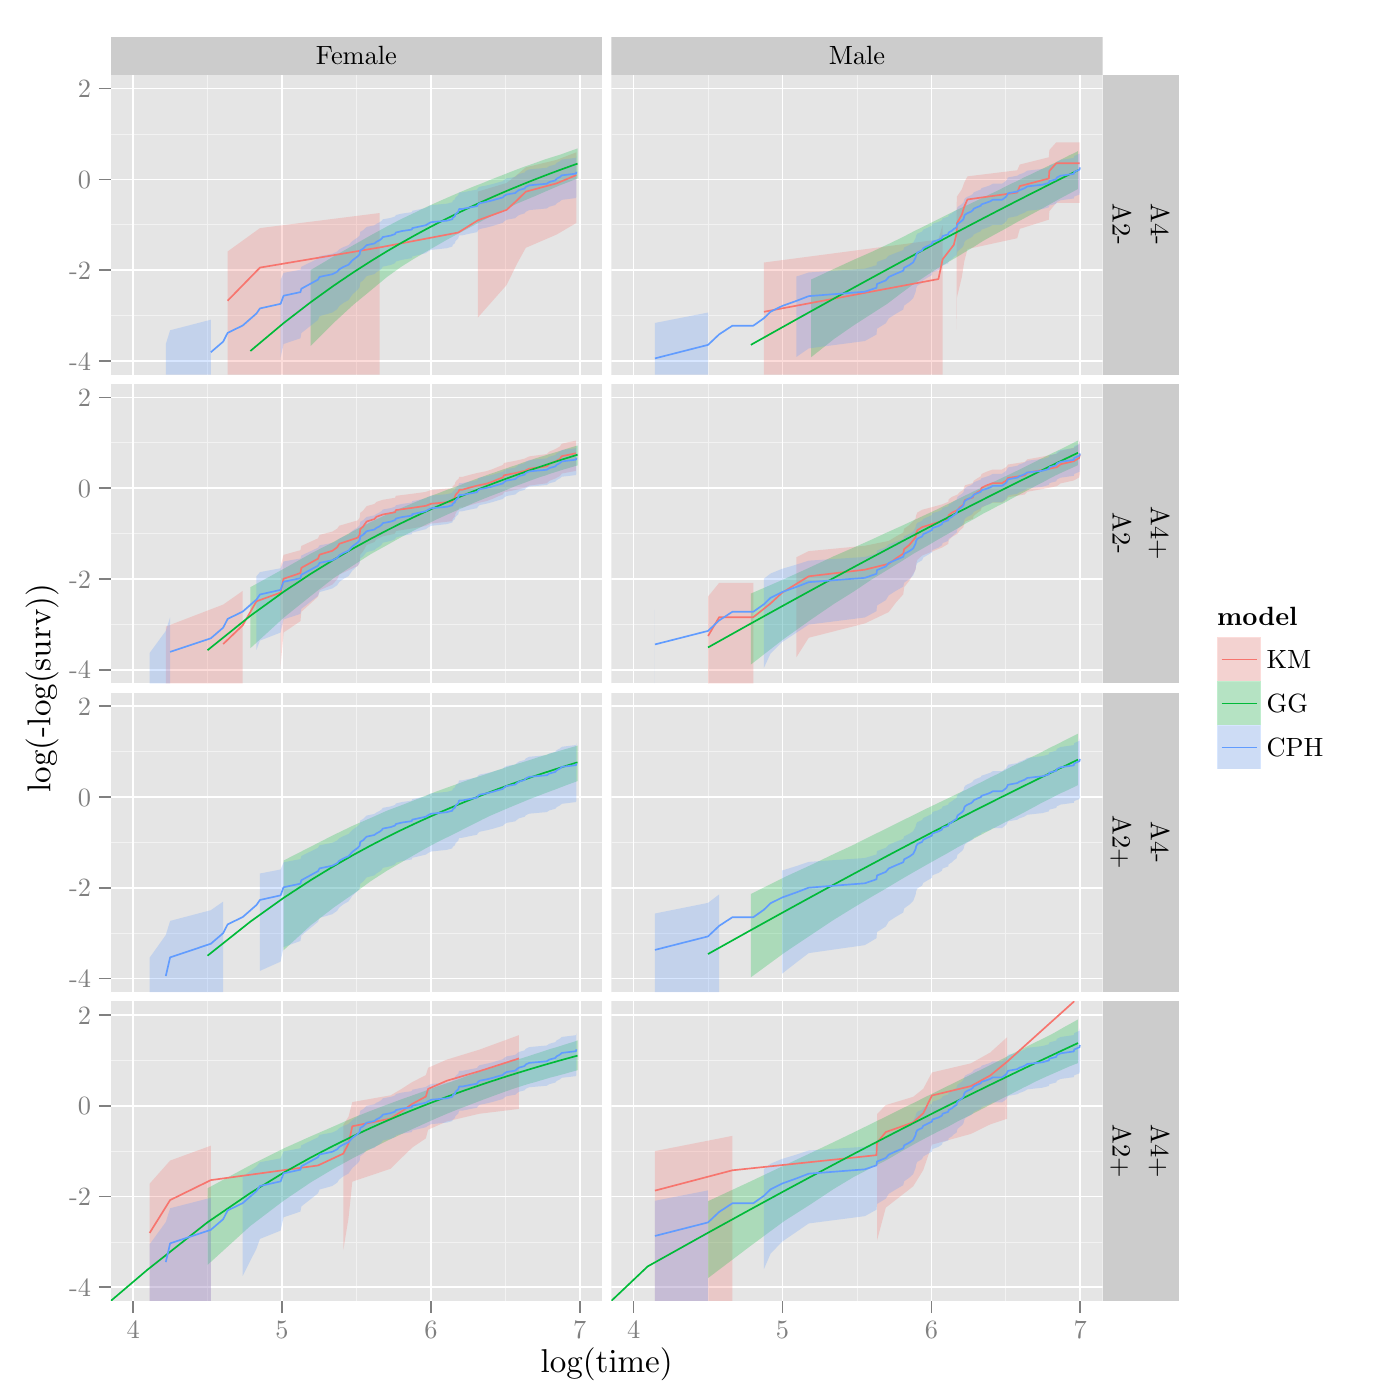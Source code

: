 % Created by tikzDevice version 0.7.0 on 2015-01-19 17:40:05
% !TEX encoding = UTF-8 Unicode
\documentclass[11pt]{memoir}
\nonstopmode

\usepackage{tikz}

\usepackage[active,tightpage,psfixbb]{preview}

\PreviewEnvironment{pgfpicture}

\setlength\PreviewBorder{0pt}

\usepackage{amsmath}
\newcommand{\SweaveOpts}[1]{}  % do not interfere with LaTeX
\newcommand{\SweaveInput}[1]{} % because they are not real TeX commands
\newcommand{\Sexpr}[1]{}       % will only be parsed by R


\usepackage{geometry}
\usepackage{amsmath}
\usepackage{lscape}
\geometry{verbose,tmargin=2.5cm,bmargin=2.5cm,lmargin=2.5cm,rmargin=2.5cm}


\begin{document}

\begin{tikzpicture}[x=1pt,y=1pt]
\definecolor[named]{fillColor}{rgb}{1.00,1.00,1.00}
\path[use as bounding box,fill=fillColor,fill opacity=0.00] (0,0) rectangle (505.89,505.89);
\begin{scope}
\path[clip] (  0.00,  0.00) rectangle (505.89,505.89);
\definecolor[named]{drawColor}{rgb}{1.00,1.00,1.00}
\definecolor[named]{fillColor}{rgb}{1.00,1.00,1.00}

\path[draw=drawColor,line width= 0.6pt,line join=round,line cap=round,fill=fillColor] (  0.00,  0.00) rectangle (505.89,505.89);
\end{scope}
\begin{scope}
\path[clip] ( 40.03,478.81) rectangle (217.57,492.64);
\definecolor[named]{fillColor}{rgb}{0.80,0.80,0.80}

\path[fill=fillColor] ( 40.03,478.81) rectangle (217.57,492.64);
\definecolor[named]{drawColor}{rgb}{0.00,0.00,0.00}

\node[text=drawColor,anchor=base,inner sep=0pt, outer sep=0pt, scale=  0.87] at (128.80,482.43) {Female};
\end{scope}
\begin{scope}
\path[clip] (220.89,478.81) rectangle (398.43,492.64);
\definecolor[named]{fillColor}{rgb}{0.80,0.80,0.80}

\path[fill=fillColor] (220.89,478.81) rectangle (398.43,492.64);
\definecolor[named]{drawColor}{rgb}{0.00,0.00,0.00}

\node[text=drawColor,anchor=base,inner sep=0pt, outer sep=0pt, scale=  0.87] at (309.66,482.43) {Male};
\end{scope}
\begin{scope}
\path[clip] ( 40.03,370.54) rectangle (217.57,478.81);
\definecolor[named]{fillColor}{rgb}{0.90,0.90,0.90}

\path[fill=fillColor] ( 40.03,370.54) rectangle (217.57,478.81);
\definecolor[named]{drawColor}{rgb}{0.95,0.95,0.95}

\path[draw=drawColor,line width= 0.3pt,line join=round] ( 40.03,391.87) --
	(217.57,391.87);

\path[draw=drawColor,line width= 0.3pt,line join=round] ( 40.03,424.67) --
	(217.57,424.67);

\path[draw=drawColor,line width= 0.3pt,line join=round] ( 40.03,457.48) --
	(217.57,457.48);

\path[draw=drawColor,line width= 0.3pt,line join=round] ( 75.00,370.54) --
	( 75.00,478.81);

\path[draw=drawColor,line width= 0.3pt,line join=round] (128.80,370.54) --
	(128.80,478.81);

\path[draw=drawColor,line width= 0.3pt,line join=round] (182.60,370.54) --
	(182.60,478.81);
\definecolor[named]{drawColor}{rgb}{1.00,1.00,1.00}

\path[draw=drawColor,line width= 0.6pt,line join=round] ( 40.03,375.46) --
	(217.57,375.46);

\path[draw=drawColor,line width= 0.6pt,line join=round] ( 40.03,408.27) --
	(217.57,408.27);

\path[draw=drawColor,line width= 0.6pt,line join=round] ( 40.03,441.08) --
	(217.57,441.08);

\path[draw=drawColor,line width= 0.6pt,line join=round] ( 40.03,473.89) --
	(217.57,473.89);

\path[draw=drawColor,line width= 0.6pt,line join=round] ( 48.10,370.54) --
	( 48.10,478.81);

\path[draw=drawColor,line width= 0.6pt,line join=round] (101.90,370.54) --
	(101.90,478.81);

\path[draw=drawColor,line width= 0.6pt,line join=round] (155.70,370.54) --
	(155.70,478.81);

\path[draw=drawColor,line width= 0.6pt,line join=round] (209.50,370.54) --
	(209.50,478.81);
\definecolor[named]{fillColor}{rgb}{0.97,0.46,0.43}

\path[fill=fillColor,fill opacity=0.25] ( 82.25,415.02) --
	( 93.94,423.46) --
	(137.19,428.91) --
	(137.19,370.54) --
	( 93.94,370.54) --
	( 82.25,370.54) --
	cycle;

\path[fill=fillColor,fill opacity=0.25] (172.67,436.65) --
	(183.07,439.78) --
	(186.79,442.67) --
	(189.99,445.42) --
	(201.15,448.12) --
	(208.28,450.85) --
	(208.28,425.33) --
	(201.15,421.14) --
	(189.99,416.33) --
	(186.79,410.52) --
	(183.07,402.91) --
	(172.67,391.14) --
	cycle;
\definecolor[named]{fillColor}{rgb}{0.00,0.73,0.22}

\path[fill=fillColor,fill opacity=0.25] ( 40.03,370.54) --
	( 40.03,370.54) --
	cycle;

\path[fill=fillColor,fill opacity=0.25] (112.28,380.93) --
	(120.58,389.22) --
	(127.76,395.83) --
	(134.10,401.03) --
	(139.77,405.74) --
	(144.89,409.43) --
	(149.58,412.37) --
	(153.88,414.88) --
	(157.87,417.17) --
	(161.58,419.30) --
	(165.05,421.18) --
	(168.31,422.90) --
	(171.39,424.55) --
	(174.30,426.14) --
	(177.06,427.54) --
	(179.68,428.85) --
	(182.19,430.08) --
	(184.58,431.24) --
	(186.87,432.34) --
	(189.06,433.25) --
	(191.17,434.14) --
	(193.20,434.97) --
	(195.16,435.84) --
	(197.05,436.66) --
	(198.87,437.43) --
	(200.64,438.20) --
	(202.34,438.92) --
	(204.00,439.55) --
	(205.61,440.16) --
	(207.16,440.79) --
	(208.68,441.40) --
	(208.68,452.23) --
	(207.16,451.70) --
	(205.61,451.15) --
	(204.00,450.57) --
	(202.34,449.97) --
	(200.64,449.45) --
	(198.87,448.90) --
	(197.05,448.33) --
	(195.16,447.66) --
	(193.20,446.95) --
	(191.17,446.23) --
	(189.06,445.50) --
	(186.87,444.69) --
	(184.58,443.80) --
	(182.19,442.84) --
	(179.68,441.88) --
	(177.06,440.85) --
	(174.30,439.70) --
	(171.39,438.59) --
	(168.31,437.32) --
	(165.05,435.94) --
	(161.58,434.43) --
	(157.87,432.80) --
	(153.88,430.99) --
	(149.58,428.91) --
	(144.89,426.69) --
	(139.77,424.01) --
	(134.10,420.93) --
	(127.76,417.33) --
	(120.58,413.23) --
	(112.28,408.32) --
	cycle;
\definecolor[named]{fillColor}{rgb}{0.38,0.61,1.00}

\path[fill=fillColor,fill opacity=0.25] ( 59.91,370.54) --
	( 61.47,370.54) --
	( 76.17,370.54) --
	( 76.17,390.35) --
	( 61.47,386.54) --
	( 59.91,381.53) --
	cycle;

\path[fill=fillColor,fill opacity=0.25] (101.39,376.65) --
	(102.47,381.58) --
	(108.57,383.65) --
	(108.89,385.52) --
	(114.91,390.28) --
	(115.47,391.65) --
	(120.06,392.94) --
	(121.84,394.15) --
	(122.59,395.30) --
	(124.05,396.40) --
	(125.94,397.45) --
	(127.31,399.44) --
	(129.31,401.29) --
	(129.96,402.16) --
	(130.17,403.82) --
	(131.23,404.61) --
	(131.86,405.38) --
	(132.48,406.12) --
	(135.28,406.84) --
	(136.05,407.54) --
	(137.19,408.22) --
	(137.94,408.89) --
	(138.31,409.53) --
	(141.18,410.15) --
	(142.73,410.78) --
	(143.07,411.40) --
	(145.22,412.00) --
	(148.82,412.61) --
	(148.97,413.20) --
	(153.88,414.39) --
	(154.70,414.99) --
	(155.78,415.59) --
	(161.46,416.19) --
	(163.46,416.80) --
	(163.58,417.39) --
	(164.38,417.99) --
	(164.49,418.57) --
	(164.94,419.15) --
	(165.61,419.73) --
	(165.72,420.29) --
	(165.94,420.85) --
	(167.03,420.85) --
	(169.57,421.42) --
	(172.38,421.99) --
	(172.67,422.55) --
	(173.25,423.10) --
	(175.88,423.67) --
	(178.03,424.23) --
	(179.77,424.79) --
	(181.69,425.36) --
	(182.19,425.92) --
	(183.07,426.49) --
	(186.19,427.05) --
	(186.79,427.62) --
	(187.53,428.18) --
	(189.56,428.77) --
	(189.99,429.37) --
	(191.24,429.97) --
	(197.60,430.56) --
	(198.45,431.18) --
	(200.64,431.79) --
	(201.15,432.42) --
	(202.29,433.04) --
	(203.01,433.67) --
	(208.13,434.32) --
	(208.28,434.99) --
	(208.28,449.52) --
	(208.13,448.86) --
	(203.01,448.23) --
	(202.29,447.62) --
	(201.15,447.02) --
	(200.64,446.43) --
	(198.45,445.84) --
	(197.60,445.25) --
	(191.24,444.68) --
	(189.99,444.12) --
	(189.56,443.55) --
	(187.53,443.00) --
	(186.79,442.48) --
	(186.19,441.95) --
	(183.07,441.44) --
	(182.19,440.92) --
	(181.69,440.41) --
	(179.77,439.90) --
	(178.03,439.39) --
	(175.88,438.88) --
	(173.25,438.37) --
	(172.67,437.87) --
	(172.38,437.36) --
	(169.57,436.86) --
	(167.03,436.35) --
	(165.94,436.35) --
	(165.72,435.86) --
	(165.61,435.36) --
	(164.94,434.86) --
	(164.49,434.35) --
	(164.38,433.84) --
	(163.58,433.32) --
	(163.46,432.80) --
	(161.46,432.28) --
	(155.78,431.76) --
	(154.70,431.24) --
	(153.88,430.73) --
	(148.97,429.71) --
	(148.82,429.21) --
	(145.22,428.70) --
	(143.07,428.19) --
	(142.73,427.68) --
	(141.18,427.15) --
	(138.31,426.63) --
	(137.94,426.10) --
	(137.19,425.57) --
	(136.05,425.02) --
	(135.28,424.46) --
	(132.48,423.89) --
	(131.86,423.30) --
	(131.23,422.70) --
	(130.17,422.09) --
	(129.96,420.81) --
	(129.31,420.15) --
	(127.31,418.77) --
	(125.94,417.33) --
	(124.05,416.58) --
	(122.59,415.81) --
	(121.84,415.01) --
	(120.06,414.19) --
	(115.47,413.33) --
	(114.91,412.44) --
	(108.89,409.51) --
	(108.57,408.42) --
	(102.47,407.28) --
	(101.39,404.74) --
	cycle;
\definecolor[named]{drawColor}{rgb}{0.97,0.46,0.43}

\path[draw=drawColor,line width= 0.6pt,line join=round] ( 82.25,397.22) --
	( 93.94,409.19) --
	(137.19,416.47) --
	(165.61,421.87) --
	(172.67,426.27) --
	(183.07,430.06) --
	(186.79,433.46) --
	(189.99,436.62) --
	(201.15,439.64) --
	(208.28,442.62);
\definecolor[named]{drawColor}{rgb}{0.00,0.73,0.22}

\path[draw=drawColor,line width= 0.6pt,line join=round] ( 90.47,379.05) --
	(102.47,389.12) --
	(112.28,396.69) --
	(120.58,402.66) --
	(127.76,407.52) --
	(134.10,411.58) --
	(139.77,415.05) --
	(144.89,418.04) --
	(149.58,420.67) --
	(153.88,423.01) --
	(157.87,425.10) --
	(161.58,426.98) --
	(165.05,428.70) --
	(168.31,430.27) --
	(171.39,431.71) --
	(174.30,433.04) --
	(177.06,434.28) --
	(179.68,435.43) --
	(182.19,436.51) --
	(184.58,437.52) --
	(186.87,438.46) --
	(189.06,439.36) --
	(191.17,440.21) --
	(193.20,441.01) --
	(195.16,441.77) --
	(197.05,442.50) --
	(198.87,443.19) --
	(200.64,443.85) --
	(202.34,444.48) --
	(204.00,445.08) --
	(205.61,445.66) --
	(207.16,446.22) --
	(208.68,446.75);
\definecolor[named]{drawColor}{rgb}{0.38,0.61,1.00}

\path[draw=drawColor,line width= 0.6pt,line join=round] ( 76.17,378.60) --
	( 80.66,382.45) --
	( 82.25,385.60) --
	( 87.71,388.26) --
	( 92.67,392.60) --
	( 93.94,394.44) --
	(101.39,396.09) --
	(102.47,399.02) --
	(108.57,400.33) --
	(108.89,401.55) --
	(114.91,404.84) --
	(115.47,405.84) --
	(120.06,406.79) --
	(121.84,407.70) --
	(122.59,408.57) --
	(124.05,409.41) --
	(125.94,410.23) --
	(127.31,411.80) --
	(129.31,413.29) --
	(129.96,414.01) --
	(130.17,415.38) --
	(131.23,416.03) --
	(131.86,416.67) --
	(132.48,417.30) --
	(135.28,417.91) --
	(136.05,418.51) --
	(137.19,419.09) --
	(137.94,419.66) --
	(138.31,420.22) --
	(141.18,420.76) --
	(142.73,421.31) --
	(143.07,421.86) --
	(145.22,422.39) --
	(148.82,422.93) --
	(148.97,423.45) --
	(153.88,424.51) --
	(154.70,425.05) --
	(155.78,425.60) --
	(161.46,426.14) --
	(163.46,426.68) --
	(163.58,427.22) --
	(164.38,427.76) --
	(164.49,428.29) --
	(164.94,428.82) --
	(165.61,429.34) --
	(165.72,429.86) --
	(165.94,430.37) --
	(167.03,430.37) --
	(169.57,430.89) --
	(172.38,431.41) --
	(172.67,431.93) --
	(173.25,432.45) --
	(175.88,432.98) --
	(178.03,433.50) --
	(179.77,434.03) --
	(181.69,434.55) --
	(182.19,435.08) --
	(183.07,435.61) --
	(186.19,436.14) --
	(186.79,436.68) --
	(187.53,437.21) --
	(189.56,437.77) --
	(189.99,438.35) --
	(191.24,438.92) --
	(197.60,439.50) --
	(198.45,440.09) --
	(200.64,440.69) --
	(201.15,441.30) --
	(202.29,441.90) --
	(203.01,442.52) --
	(208.13,443.15) --
	(208.28,443.81);
\end{scope}
\begin{scope}
\path[clip] ( 40.03,258.96) rectangle (217.57,367.23);
\definecolor[named]{fillColor}{rgb}{0.90,0.90,0.90}

\path[fill=fillColor] ( 40.03,258.96) rectangle (217.57,367.23);
\definecolor[named]{drawColor}{rgb}{0.95,0.95,0.95}

\path[draw=drawColor,line width= 0.3pt,line join=round] ( 40.03,280.28) --
	(217.57,280.28);

\path[draw=drawColor,line width= 0.3pt,line join=round] ( 40.03,313.09) --
	(217.57,313.09);

\path[draw=drawColor,line width= 0.3pt,line join=round] ( 40.03,345.90) --
	(217.57,345.90);

\path[draw=drawColor,line width= 0.3pt,line join=round] ( 75.00,258.96) --
	( 75.00,367.23);

\path[draw=drawColor,line width= 0.3pt,line join=round] (128.80,258.96) --
	(128.80,367.23);

\path[draw=drawColor,line width= 0.3pt,line join=round] (182.60,258.96) --
	(182.60,367.23);
\definecolor[named]{drawColor}{rgb}{1.00,1.00,1.00}

\path[draw=drawColor,line width= 0.6pt,line join=round] ( 40.03,263.88) --
	(217.57,263.88);

\path[draw=drawColor,line width= 0.6pt,line join=round] ( 40.03,296.69) --
	(217.57,296.69);

\path[draw=drawColor,line width= 0.6pt,line join=round] ( 40.03,329.50) --
	(217.57,329.50);

\path[draw=drawColor,line width= 0.6pt,line join=round] ( 40.03,362.31) --
	(217.57,362.31);

\path[draw=drawColor,line width= 0.6pt,line join=round] ( 48.10,258.96) --
	( 48.10,367.23);

\path[draw=drawColor,line width= 0.6pt,line join=round] (101.90,258.96) --
	(101.90,367.23);

\path[draw=drawColor,line width= 0.6pt,line join=round] (155.70,258.96) --
	(155.70,367.23);

\path[draw=drawColor,line width= 0.6pt,line join=round] (209.50,258.96) --
	(209.50,367.23);
\definecolor[named]{fillColor}{rgb}{0.97,0.46,0.43}

\path[fill=fillColor,fill opacity=0.25] ( 59.91,279.47) --
	( 80.66,287.43) --
	( 87.71,292.37) --
	( 87.71,258.96) --
	( 80.66,258.96) --
	( 59.91,258.96) --
	cycle;

\path[fill=fillColor,fill opacity=0.25] (101.39,301.39) --
	(102.47,305.39) --
	(108.57,307.08) --
	(108.89,308.62) --
	(114.91,311.36) --
	(115.47,312.60) --
	(120.06,313.77) --
	(121.84,314.87) --
	(122.59,315.92) --
	(129.31,317.88) --
	(129.96,318.81) --
	(130.17,320.56) --
	(131.23,321.40) --
	(131.86,322.22) --
	(132.48,323.01) --
	(135.28,323.78) --
	(136.05,324.54) --
	(138.31,325.28) --
	(142.73,326.01) --
	(143.07,326.73) --
	(148.82,327.44) --
	(153.88,328.14) --
	(155.78,328.83) --
	(163.46,329.51) --
	(163.58,330.19) --
	(164.38,330.87) --
	(164.49,331.54) --
	(164.94,332.21) --
	(165.72,332.88) --
	(165.94,333.55) --
	(167.03,333.55) --
	(169.57,334.25) --
	(172.38,334.96) --
	(175.88,335.67) --
	(178.03,336.39) --
	(179.77,337.12) --
	(181.69,337.86) --
	(182.19,338.61) --
	(186.19,339.38) --
	(189.56,340.16) --
	(191.24,340.97) --
	(197.60,341.81) --
	(198.45,342.68) --
	(200.64,343.59) --
	(202.29,344.54) --
	(203.01,345.57) --
	(208.13,346.67) --
	(208.13,335.72) --
	(203.01,334.77) --
	(202.29,333.86) --
	(200.64,332.97) --
	(198.45,332.11) --
	(197.60,331.26) --
	(191.24,330.43) --
	(189.56,329.61) --
	(186.19,328.81) --
	(182.19,328.01) --
	(181.69,327.21) --
	(179.77,326.42) --
	(178.03,325.63) --
	(175.88,324.83) --
	(172.38,324.04) --
	(169.57,323.24) --
	(167.03,322.44) --
	(165.94,322.44) --
	(165.72,321.65) --
	(164.94,320.86) --
	(164.49,320.05) --
	(164.38,319.23) --
	(163.58,318.40) --
	(163.46,317.56) --
	(155.78,316.70) --
	(153.88,315.82) --
	(148.82,314.92) --
	(143.07,314.00) --
	(142.73,313.05) --
	(138.31,312.08) --
	(136.05,311.07) --
	(135.28,310.03) --
	(132.48,308.96) --
	(131.86,307.84) --
	(131.23,306.67) --
	(130.17,305.45) --
	(129.96,302.82) --
	(129.31,301.39) --
	(122.59,298.26) --
	(121.84,296.51) --
	(120.06,294.62) --
	(115.47,292.56) --
	(114.91,290.27) --
	(108.89,284.80) --
	(108.57,281.42) --
	(102.47,277.35) --
	(101.39,265.30) --
	cycle;
\definecolor[named]{fillColor}{rgb}{0.00,0.73,0.22}

\path[fill=fillColor,fill opacity=0.25] ( 40.03,258.96) --
	( 40.03,258.96) --
	cycle;

\path[fill=fillColor,fill opacity=0.25] ( 90.47,271.65) --
	(102.47,282.64) --
	(112.28,290.52) --
	(120.58,297.00) --
	(127.76,301.68) --
	(134.10,305.73) --
	(139.77,308.86) --
	(144.89,311.75) --
	(149.58,314.20) --
	(153.88,316.30) --
	(157.87,318.24) --
	(161.58,319.93) --
	(165.05,321.48) --
	(168.31,322.86) --
	(171.39,324.25) --
	(174.30,325.45) --
	(177.06,326.56) --
	(179.68,327.55) --
	(182.19,328.51) --
	(184.58,329.55) --
	(186.87,330.46) --
	(189.06,331.24) --
	(191.17,332.06) --
	(193.20,332.78) --
	(195.16,333.51) --
	(197.05,334.06) --
	(198.87,334.73) --
	(200.64,335.28) --
	(202.34,335.82) --
	(204.00,336.33) --
	(205.61,336.80) --
	(207.16,337.25) --
	(208.68,337.71) --
	(208.68,344.90) --
	(207.16,344.45) --
	(205.61,343.99) --
	(204.00,343.49) --
	(202.34,342.94) --
	(200.64,342.41) --
	(198.87,341.90) --
	(197.05,341.32) --
	(195.16,340.76) --
	(193.20,340.15) --
	(191.17,339.41) --
	(189.06,338.77) --
	(186.87,337.95) --
	(184.58,337.21) --
	(182.19,336.39) --
	(179.68,335.51) --
	(177.06,334.62) --
	(174.30,333.61) --
	(171.39,332.57) --
	(168.31,331.42) --
	(165.05,330.13) --
	(161.58,328.91) --
	(157.87,327.45) --
	(153.88,326.03) --
	(149.58,324.26) --
	(144.89,322.27) --
	(139.77,320.00) --
	(134.10,317.29) --
	(127.76,314.06) --
	(120.58,310.09) --
	(112.28,305.84) --
	(102.47,300.32) --
	( 90.47,293.70) --
	cycle;
\definecolor[named]{fillColor}{rgb}{0.38,0.61,1.00}

\path[fill=fillColor,fill opacity=0.25] ( 54.07,258.96) --
	( 59.91,258.96) --
	( 61.47,258.96) --
	( 61.47,282.83) --
	( 59.91,277.91) --
	( 54.07,269.92) --
	cycle;

\path[fill=fillColor,fill opacity=0.25] ( 92.67,271.04) --
	( 93.94,274.42) --
	(101.39,277.31) --
	(102.47,282.05) --
	(108.57,284.06) --
	(108.89,285.89) --
	(114.91,290.57) --
	(115.47,291.94) --
	(120.06,293.22) --
	(121.84,294.42) --
	(122.59,295.57) --
	(124.05,296.66) --
	(125.94,297.71) --
	(127.31,299.69) --
	(129.31,301.54) --
	(129.96,302.41) --
	(130.17,304.08) --
	(131.23,304.87) --
	(131.86,305.63) --
	(132.48,306.37) --
	(135.28,307.09) --
	(136.05,307.79) --
	(137.19,308.47) --
	(137.94,309.13) --
	(138.31,309.78) --
	(141.18,310.41) --
	(142.73,311.04) --
	(143.07,311.66) --
	(145.22,312.27) --
	(148.82,312.88) --
	(148.97,313.47) --
	(153.88,314.67) --
	(154.70,315.27) --
	(155.78,315.88) --
	(161.46,316.49) --
	(163.46,317.09) --
	(163.58,317.69) --
	(164.38,318.28) --
	(164.49,318.87) --
	(164.94,319.45) --
	(165.61,320.02) --
	(165.72,320.58) --
	(165.94,321.14) --
	(167.03,321.14) --
	(169.57,321.70) --
	(172.38,322.25) --
	(172.67,322.81) --
	(173.25,323.35) --
	(175.88,323.91) --
	(178.03,324.47) --
	(179.77,325.02) --
	(181.69,325.57) --
	(182.19,326.11) --
	(183.07,326.66) --
	(186.19,327.21) --
	(186.79,327.76) --
	(187.53,328.31) --
	(189.56,328.88) --
	(189.99,329.47) --
	(191.24,330.05) --
	(197.60,330.63) --
	(198.45,331.22) --
	(200.64,331.82) --
	(201.15,332.41) --
	(202.29,333.01) --
	(203.01,333.61) --
	(208.13,334.22) --
	(208.28,334.84) --
	(208.28,344.62) --
	(208.13,343.94) --
	(203.01,343.29) --
	(202.29,342.67) --
	(201.15,342.05) --
	(200.64,341.44) --
	(198.45,340.84) --
	(197.60,340.25) --
	(191.24,339.67) --
	(189.99,339.11) --
	(189.56,338.53) --
	(187.53,337.98) --
	(186.79,337.45) --
	(186.19,336.92) --
	(183.07,336.41) --
	(182.19,335.88) --
	(181.69,335.37) --
	(179.77,334.85) --
	(178.03,334.34) --
	(175.88,333.83) --
	(173.25,333.32) --
	(172.67,332.83) --
	(172.38,332.32) --
	(169.57,331.82) --
	(167.03,331.32) --
	(165.94,331.32) --
	(165.72,330.83) --
	(165.61,330.34) --
	(164.94,329.84) --
	(164.49,329.34) --
	(164.38,328.83) --
	(163.58,328.32) --
	(163.46,327.82) --
	(161.46,327.31) --
	(155.78,326.80) --
	(154.70,326.29) --
	(153.88,325.78) --
	(148.97,324.79) --
	(148.82,324.30) --
	(145.22,323.80) --
	(143.07,323.30) --
	(142.73,322.79) --
	(141.18,322.28) --
	(138.31,321.78) --
	(137.94,321.26) --
	(137.19,320.74) --
	(136.05,320.20) --
	(135.28,319.65) --
	(132.48,319.09) --
	(131.86,318.52) --
	(131.23,317.94) --
	(130.17,317.34) --
	(129.96,316.10) --
	(129.31,315.45) --
	(127.31,314.11) --
	(125.94,312.71) --
	(124.05,311.98) --
	(122.59,311.24) --
	(121.84,310.47) --
	(120.06,309.67) --
	(115.47,308.84) --
	(114.91,307.97) --
	(108.89,305.14) --
	(108.57,304.09) --
	(102.47,302.99) --
	(101.39,300.54) --
	( 93.94,299.16) --
	( 92.67,297.65) --
	cycle;
\definecolor[named]{drawColor}{rgb}{0.97,0.46,0.43}

\path[draw=drawColor,line width= 0.6pt,line join=round] ( 80.66,273.17) --
	( 87.71,279.95) --
	( 92.67,288.61) --
	(101.39,291.74) --
	(102.47,296.75) --
	(108.57,298.82) --
	(108.89,300.70) --
	(114.91,304.00) --
	(115.47,305.47) --
	(120.06,306.84) --
	(121.84,308.14) --
	(122.59,309.36) --
	(129.31,311.63) --
	(129.96,312.69) --
	(130.17,314.69) --
	(131.23,315.64) --
	(131.86,316.55) --
	(132.48,317.44) --
	(135.28,318.31) --
	(136.05,319.15) --
	(138.31,319.97) --
	(142.73,320.78) --
	(143.07,321.57) --
	(148.82,322.35) --
	(153.88,323.11) --
	(155.78,323.86) --
	(163.46,324.60) --
	(163.58,325.33) --
	(164.38,326.06) --
	(164.49,326.78) --
	(164.94,327.49) --
	(165.72,328.21) --
	(165.94,328.91) --
	(167.03,328.91) --
	(169.57,329.65) --
	(172.38,330.39) --
	(175.88,331.13) --
	(178.03,331.88) --
	(179.77,332.63) --
	(181.69,333.38) --
	(182.19,334.15) --
	(186.19,334.93) --
	(189.56,335.72) --
	(191.24,336.53) --
	(197.60,337.37) --
	(198.45,338.23) --
	(200.64,339.12) --
	(202.29,340.06) --
	(203.01,341.04) --
	(208.13,342.09);
\definecolor[named]{drawColor}{rgb}{0.00,0.73,0.22}

\path[draw=drawColor,line width= 0.6pt,line join=round] ( 74.99,270.93) --
	( 90.47,283.36) --
	(102.47,292.03) --
	(112.28,298.53) --
	(120.58,303.64) --
	(127.76,307.79) --
	(134.10,311.26) --
	(139.77,314.22) --
	(144.89,316.79) --
	(149.58,319.04) --
	(153.88,321.03) --
	(157.87,322.82) --
	(161.58,324.44) --
	(165.05,325.92) --
	(168.31,327.26) --
	(171.39,328.51) --
	(174.30,329.65) --
	(177.06,330.72) --
	(179.68,331.72) --
	(182.19,332.65) --
	(184.58,333.52) --
	(186.87,334.35) --
	(189.06,335.12) --
	(191.17,335.86) --
	(193.20,336.56) --
	(195.16,337.22) --
	(197.05,337.85) --
	(198.87,338.45) --
	(200.64,339.03) --
	(202.34,339.58) --
	(204.00,340.11) --
	(205.61,340.61) --
	(207.16,341.10) --
	(208.68,341.57);
\definecolor[named]{drawColor}{rgb}{0.38,0.61,1.00}

\path[draw=drawColor,line width= 0.6pt,line join=round] ( 61.47,270.32) --
	( 76.17,275.23) --
	( 80.66,279.09) --
	( 82.25,282.24) --
	( 87.71,284.89) --
	( 92.67,289.24) --
	( 93.94,291.07) --
	(101.39,292.73) --
	(102.47,295.65) --
	(108.57,296.96) --
	(108.89,298.19) --
	(114.91,301.48) --
	(115.47,302.48) --
	(120.06,303.43) --
	(121.84,304.33) --
	(122.59,305.21) --
	(124.05,306.05) --
	(125.94,306.87) --
	(127.31,308.44) --
	(129.31,309.93) --
	(129.96,310.64) --
	(130.17,312.01) --
	(131.23,312.67) --
	(131.86,313.31) --
	(132.48,313.93) --
	(135.28,314.54) --
	(136.05,315.14) --
	(137.19,315.72) --
	(137.94,316.29) --
	(138.31,316.85) --
	(141.18,317.40) --
	(142.73,317.95) --
	(143.07,318.49) --
	(145.22,319.03) --
	(148.82,319.56) --
	(148.97,320.09) --
	(153.88,321.15) --
	(154.70,321.69) --
	(155.78,322.23) --
	(161.46,322.77) --
	(163.46,323.32) --
	(163.58,323.85) --
	(164.38,324.39) --
	(164.49,324.92) --
	(164.94,325.45) --
	(165.61,325.98) --
	(165.72,326.49) --
	(165.94,327.00) --
	(167.03,327.00) --
	(169.57,327.53) --
	(172.38,328.05) --
	(172.67,328.57) --
	(173.25,329.08) --
	(175.88,329.61) --
	(178.03,330.14) --
	(179.77,330.66) --
	(181.69,331.19) --
	(182.19,331.72) --
	(183.07,332.25) --
	(186.19,332.77) --
	(186.79,333.31) --
	(187.53,333.84) --
	(189.56,334.41) --
	(189.99,334.98) --
	(191.24,335.56) --
	(197.60,336.14) --
	(198.45,336.73) --
	(200.64,337.33) --
	(201.15,337.93) --
	(202.29,338.54) --
	(203.01,339.15) --
	(208.13,339.79) --
	(208.28,340.45);
\end{scope}
\begin{scope}
\path[clip] ( 40.03,147.38) rectangle (217.57,255.65);
\definecolor[named]{fillColor}{rgb}{0.90,0.90,0.90}

\path[fill=fillColor] ( 40.03,147.38) rectangle (217.57,255.65);
\definecolor[named]{drawColor}{rgb}{0.95,0.95,0.95}

\path[draw=drawColor,line width= 0.3pt,line join=round] ( 40.03,168.70) --
	(217.57,168.70);

\path[draw=drawColor,line width= 0.3pt,line join=round] ( 40.03,201.51) --
	(217.57,201.51);

\path[draw=drawColor,line width= 0.3pt,line join=round] ( 40.03,234.32) --
	(217.57,234.32);

\path[draw=drawColor,line width= 0.3pt,line join=round] ( 75.00,147.38) --
	( 75.00,255.65);

\path[draw=drawColor,line width= 0.3pt,line join=round] (128.80,147.38) --
	(128.80,255.65);

\path[draw=drawColor,line width= 0.3pt,line join=round] (182.60,147.38) --
	(182.60,255.65);
\definecolor[named]{drawColor}{rgb}{1.00,1.00,1.00}

\path[draw=drawColor,line width= 0.6pt,line join=round] ( 40.03,152.30) --
	(217.57,152.30);

\path[draw=drawColor,line width= 0.6pt,line join=round] ( 40.03,185.11) --
	(217.57,185.11);

\path[draw=drawColor,line width= 0.6pt,line join=round] ( 40.03,217.92) --
	(217.57,217.92);

\path[draw=drawColor,line width= 0.6pt,line join=round] ( 40.03,250.73) --
	(217.57,250.73);

\path[draw=drawColor,line width= 0.6pt,line join=round] ( 48.10,147.38) --
	( 48.10,255.65);

\path[draw=drawColor,line width= 0.6pt,line join=round] (101.90,147.38) --
	(101.90,255.65);

\path[draw=drawColor,line width= 0.6pt,line join=round] (155.70,147.38) --
	(155.70,255.65);

\path[draw=drawColor,line width= 0.6pt,line join=round] (209.50,147.38) --
	(209.50,255.65);
\definecolor[named]{fillColor}{rgb}{0.00,0.73,0.22}

\path[fill=fillColor,fill opacity=0.25] ( 40.03,147.38) --
	( 40.03,147.38) --
	cycle;

\path[fill=fillColor,fill opacity=0.25] (102.47,162.51) --
	(112.28,171.54) --
	(120.58,177.94) --
	(127.76,182.93) --
	(134.10,187.57) --
	(139.77,191.23) --
	(144.89,194.20) --
	(149.58,196.91) --
	(153.88,199.37) --
	(157.87,201.52) --
	(161.58,203.33) --
	(165.05,205.03) --
	(168.31,206.72) --
	(171.39,208.25) --
	(174.30,209.74) --
	(177.06,211.08) --
	(179.68,212.21) --
	(182.19,213.28) --
	(184.58,214.30) --
	(186.87,215.25) --
	(189.06,216.15) --
	(191.17,217.04) --
	(193.20,217.82) --
	(195.16,218.56) --
	(197.05,219.29) --
	(198.87,219.97) --
	(200.64,220.61) --
	(202.34,221.27) --
	(204.00,221.91) --
	(205.61,222.52) --
	(207.16,223.07) --
	(208.68,223.64) --
	(208.68,236.46) --
	(207.16,236.00) --
	(205.61,235.57) --
	(204.00,235.11) --
	(202.34,234.61) --
	(200.64,234.14) --
	(198.87,233.62) --
	(197.05,233.05) --
	(195.16,232.48) --
	(193.20,231.83) --
	(191.17,231.17) --
	(189.06,230.53) --
	(186.87,229.88) --
	(184.58,229.18) --
	(182.19,228.39) --
	(179.68,227.54) --
	(177.06,226.65) --
	(174.30,225.71) --
	(171.39,224.81) --
	(168.31,223.73) --
	(165.05,222.54) --
	(161.58,221.29) --
	(157.87,219.96) --
	(153.88,218.38) --
	(149.58,216.68) --
	(144.89,214.84) --
	(139.77,212.92) --
	(134.10,210.38) --
	(127.76,207.64) --
	(120.58,204.18) --
	(112.28,199.94) --
	(102.47,194.94) --
	cycle;
\definecolor[named]{fillColor}{rgb}{0.38,0.61,1.00}

\path[fill=fillColor,fill opacity=0.25] ( 54.07,147.38) --
	( 59.91,147.38) --
	( 61.47,147.38) --
	( 76.17,147.38) --
	( 80.66,147.38) --
	( 80.66,180.11) --
	( 76.17,176.99) --
	( 61.47,173.12) --
	( 59.91,168.02) --
	( 54.07,159.83) --
	cycle;

\path[fill=fillColor,fill opacity=0.25] ( 93.94,155.07) --
	(101.39,158.39) --
	(102.47,163.68) --
	(108.57,165.86) --
	(108.89,167.83) --
	(114.91,172.78) --
	(115.47,174.20) --
	(120.06,175.53) --
	(121.84,176.78) --
	(122.59,177.96) --
	(124.05,179.09) --
	(125.94,180.17) --
	(127.31,182.16) --
	(129.31,184.00) --
	(129.96,184.88) --
	(130.17,186.54) --
	(131.23,187.33) --
	(131.86,188.10) --
	(132.48,188.84) --
	(135.28,189.57) --
	(136.05,190.28) --
	(137.19,190.97) --
	(137.94,191.64) --
	(138.31,192.28) --
	(141.18,192.91) --
	(142.73,193.53) --
	(143.07,194.14) --
	(145.22,194.75) --
	(148.82,195.34) --
	(148.97,195.92) --
	(153.88,197.07) --
	(154.70,197.64) --
	(155.78,198.21) --
	(161.46,198.78) --
	(163.46,199.34) --
	(163.58,199.89) --
	(164.38,200.45) --
	(164.49,201.00) --
	(164.94,201.54) --
	(165.61,202.09) --
	(165.72,202.63) --
	(165.94,203.16) --
	(167.03,203.16) --
	(169.57,203.70) --
	(172.38,204.25) --
	(172.67,204.79) --
	(173.25,205.33) --
	(175.88,205.86) --
	(178.03,206.39) --
	(179.77,206.92) --
	(181.69,207.46) --
	(182.19,208.00) --
	(183.07,208.55) --
	(186.19,209.09) --
	(186.79,209.65) --
	(187.53,210.19) --
	(189.56,210.74) --
	(189.99,211.31) --
	(191.24,211.87) --
	(197.60,212.44) --
	(198.45,213.03) --
	(200.64,213.62) --
	(201.15,214.22) --
	(202.29,214.82) --
	(203.01,215.43) --
	(208.13,216.07) --
	(208.28,216.73) --
	(208.28,237.33) --
	(208.13,236.67) --
	(203.01,236.04) --
	(202.29,235.42) --
	(201.15,234.81) --
	(200.64,234.20) --
	(198.45,233.61) --
	(197.60,233.01) --
	(191.24,232.43) --
	(189.99,231.85) --
	(189.56,231.27) --
	(187.53,230.71) --
	(186.79,230.18) --
	(186.19,229.64) --
	(183.07,229.12) --
	(182.19,228.60) --
	(181.69,228.07) --
	(179.77,227.55) --
	(178.03,227.03) --
	(175.88,226.50) --
	(173.25,225.98) --
	(172.67,225.47) --
	(172.38,224.96) --
	(169.57,224.44) --
	(167.03,223.92) --
	(165.94,223.92) --
	(165.72,223.42) --
	(165.61,222.91) --
	(164.94,222.39) --
	(164.49,221.86) --
	(164.38,221.34) --
	(163.58,220.81) --
	(163.46,220.27) --
	(161.46,219.73) --
	(155.78,219.20) --
	(154.70,218.66) --
	(153.88,218.13) --
	(148.97,217.10) --
	(148.82,216.58) --
	(145.22,216.07) --
	(143.07,215.55) --
	(142.73,215.03) --
	(141.18,214.49) --
	(138.31,213.97) --
	(137.94,213.43) --
	(137.19,212.89) --
	(136.05,212.33) --
	(135.28,211.77) --
	(132.48,211.19) --
	(131.86,210.59) --
	(131.23,209.99) --
	(130.17,209.36) --
	(129.96,208.06) --
	(129.31,207.39) --
	(127.31,205.98) --
	(125.94,204.51) --
	(124.05,203.75) --
	(122.59,202.97) --
	(121.84,202.16) --
	(120.06,201.33) --
	(115.47,200.45) --
	(114.91,199.54) --
	(108.89,196.56) --
	(108.57,195.46) --
	(102.47,194.29) --
	(101.39,191.70) --
	( 93.94,190.25) --
	cycle;
\definecolor[named]{drawColor}{rgb}{0.00,0.73,0.22}

\path[draw=drawColor,line width= 0.6pt,line join=round] ( 74.99,160.55) --
	( 90.47,172.85) --
	(102.47,181.43) --
	(112.28,187.85) --
	(120.58,192.90) --
	(127.76,197.01) --
	(134.10,200.44) --
	(139.77,203.37) --
	(144.89,205.90) --
	(149.58,208.12) --
	(153.88,210.10) --
	(157.87,211.87) --
	(161.58,213.47) --
	(165.05,214.93) --
	(168.31,216.26) --
	(171.39,217.49) --
	(174.30,218.63) --
	(177.06,219.68) --
	(179.68,220.67) --
	(182.19,221.59) --
	(184.58,222.46) --
	(186.87,223.27) --
	(189.06,224.04) --
	(191.17,224.77) --
	(193.20,225.46) --
	(195.16,226.12) --
	(197.05,226.74) --
	(198.87,227.34) --
	(200.64,227.91) --
	(202.34,228.45) --
	(204.00,228.98) --
	(205.61,229.48) --
	(207.16,229.96) --
	(208.68,230.42);
\definecolor[named]{drawColor}{rgb}{0.38,0.61,1.00}

\path[draw=drawColor,line width= 0.6pt,line join=round] ( 59.91,153.20) --
	( 61.47,159.94) --
	( 76.17,164.86) --
	( 80.66,168.71) --
	( 82.25,171.86) --
	( 87.71,174.51) --
	( 92.67,178.86) --
	( 93.94,180.69) --
	(101.39,182.35) --
	(102.47,185.28) --
	(108.57,186.58) --
	(108.89,187.81) --
	(114.91,191.10) --
	(115.47,192.10) --
	(120.06,193.05) --
	(121.84,193.95) --
	(122.59,194.83) --
	(124.05,195.67) --
	(125.94,196.49) --
	(127.31,198.06) --
	(129.31,199.55) --
	(129.96,200.26) --
	(130.17,201.64) --
	(131.23,202.29) --
	(131.86,202.93) --
	(132.48,203.56) --
	(135.28,204.17) --
	(136.05,204.76) --
	(137.19,205.35) --
	(137.94,205.92) --
	(138.31,206.47) --
	(141.18,207.02) --
	(142.73,207.57) --
	(143.07,208.12) --
	(145.22,208.65) --
	(148.82,209.18) --
	(148.97,209.71) --
	(153.88,210.77) --
	(154.70,211.31) --
	(155.78,211.85) --
	(161.46,212.40) --
	(163.46,212.94) --
	(163.58,213.48) --
	(164.38,214.01) --
	(164.49,214.55) --
	(164.94,215.08) --
	(165.61,215.60) --
	(165.72,216.12) --
	(165.94,216.63) --
	(167.03,216.63) --
	(169.57,217.15) --
	(172.38,217.67) --
	(172.67,218.19) --
	(173.25,218.71) --
	(175.88,219.23) --
	(178.03,219.76) --
	(179.77,220.29) --
	(181.69,220.81) --
	(182.19,221.34) --
	(183.07,221.87) --
	(186.19,222.40) --
	(186.79,222.93) --
	(187.53,223.47) --
	(189.56,224.03) --
	(189.99,224.61) --
	(191.24,225.18) --
	(197.60,225.76) --
	(198.45,226.35) --
	(200.64,226.95) --
	(201.15,227.55) --
	(202.29,228.16) --
	(203.01,228.78) --
	(208.13,229.41) --
	(208.28,230.07);
\end{scope}
\begin{scope}
\path[clip] ( 40.03, 35.80) rectangle (217.57,144.07);
\definecolor[named]{fillColor}{rgb}{0.90,0.90,0.90}

\path[fill=fillColor] ( 40.03, 35.80) rectangle (217.57,144.07);
\definecolor[named]{drawColor}{rgb}{0.95,0.95,0.95}

\path[draw=drawColor,line width= 0.3pt,line join=round] ( 40.03, 57.12) --
	(217.57, 57.12);

\path[draw=drawColor,line width= 0.3pt,line join=round] ( 40.03, 89.93) --
	(217.57, 89.93);

\path[draw=drawColor,line width= 0.3pt,line join=round] ( 40.03,122.74) --
	(217.57,122.74);

\path[draw=drawColor,line width= 0.3pt,line join=round] ( 75.00, 35.80) --
	( 75.00,144.07);

\path[draw=drawColor,line width= 0.3pt,line join=round] (128.80, 35.80) --
	(128.80,144.07);

\path[draw=drawColor,line width= 0.3pt,line join=round] (182.60, 35.80) --
	(182.60,144.07);
\definecolor[named]{drawColor}{rgb}{1.00,1.00,1.00}

\path[draw=drawColor,line width= 0.6pt,line join=round] ( 40.03, 40.72) --
	(217.57, 40.72);

\path[draw=drawColor,line width= 0.6pt,line join=round] ( 40.03, 73.53) --
	(217.57, 73.53);

\path[draw=drawColor,line width= 0.6pt,line join=round] ( 40.03,106.34) --
	(217.57,106.34);

\path[draw=drawColor,line width= 0.6pt,line join=round] ( 40.03,139.14) --
	(217.57,139.14);

\path[draw=drawColor,line width= 0.6pt,line join=round] ( 48.10, 35.80) --
	( 48.10,144.07);

\path[draw=drawColor,line width= 0.6pt,line join=round] (101.90, 35.80) --
	(101.90,144.07);

\path[draw=drawColor,line width= 0.6pt,line join=round] (155.70, 35.80) --
	(155.70,144.07);

\path[draw=drawColor,line width= 0.6pt,line join=round] (209.50, 35.80) --
	(209.50,144.07);
\definecolor[named]{fillColor}{rgb}{0.97,0.46,0.43}

\path[fill=fillColor,fill opacity=0.25] ( 54.07, 78.16) --
	( 61.47, 86.52) --
	( 76.17, 91.88) --
	( 76.17, 35.80) --
	( 61.47, 35.80) --
	( 54.07, 35.80) --
	cycle;

\path[fill=fillColor,fill opacity=0.25] (124.05, 99.40) --
	(125.94,102.39) --
	(127.31,107.66) --
	(141.18,110.10) --
	(145.22,112.49) --
	(148.97,114.90) --
	(153.88,117.38) --
	(154.70,120.03) --
	(161.46,123.00) --
	(173.25,126.61) --
	(187.53,131.84) --
	(187.53,105.18) --
	(173.25,103.44) --
	(161.46,100.66) --
	(154.70, 97.68) --
	(153.88, 94.54) --
	(148.97, 91.21) --
	(145.22, 87.60) --
	(141.18, 83.57) --
	(127.31, 78.90) --
	(125.94, 65.75) --
	(124.05, 54.12) --
	cycle;
\definecolor[named]{fillColor}{rgb}{0.00,0.73,0.22}

\path[fill=fillColor,fill opacity=0.25] ( 40.03, 35.80) --
	( 40.03, 35.80) --
	cycle;

\path[fill=fillColor,fill opacity=0.25] ( 74.99, 48.81) --
	( 90.47, 62.89) --
	(102.47, 72.00) --
	(112.28, 78.63) --
	(120.58, 83.58) --
	(127.76, 87.52) --
	(134.10, 90.80) --
	(139.77, 93.64) --
	(144.89, 95.99) --
	(149.58, 98.15) --
	(153.88,100.09) --
	(157.87,101.88) --
	(161.58,103.47) --
	(165.05,104.87) --
	(168.31,106.12) --
	(171.39,107.30) --
	(174.30,108.41) --
	(177.06,109.44) --
	(179.68,110.40) --
	(182.19,111.31) --
	(184.58,112.15) --
	(186.87,112.91) --
	(189.06,113.62) --
	(191.17,114.28) --
	(193.20,114.82) --
	(195.16,115.41) --
	(197.05,115.95) --
	(198.87,116.52) --
	(200.64,116.94) --
	(202.34,117.41) --
	(204.00,117.85) --
	(205.61,118.32) --
	(207.16,118.74) --
	(208.68,119.16) --
	(208.68,129.91) --
	(207.16,129.38) --
	(205.61,128.92) --
	(204.00,128.41) --
	(202.34,127.88) --
	(200.64,127.35) --
	(198.87,126.86) --
	(197.05,126.24) --
	(195.16,125.61) --
	(193.20,125.01) --
	(191.17,124.33) --
	(189.06,123.65) --
	(186.87,122.98) --
	(184.58,122.37) --
	(182.19,121.58) --
	(179.68,120.68) --
	(177.06,119.83) --
	(174.30,118.92) --
	(171.39,117.93) --
	(168.31,116.88) --
	(165.05,115.67) --
	(161.58,114.49) --
	(157.87,113.26) --
	(153.88,111.80) --
	(149.58,110.25) --
	(144.89,108.60) --
	(139.77,106.69) --
	(134.10,104.55) --
	(127.76,102.05) --
	(120.58, 98.87) --
	(112.28, 95.27) --
	(102.47, 90.88) --
	( 90.47, 84.85) --
	( 74.99, 76.51) --
	cycle;
\definecolor[named]{fillColor}{rgb}{0.38,0.61,1.00}

\path[fill=fillColor,fill opacity=0.25] ( 54.07, 35.80) --
	( 59.91, 35.80) --
	( 61.47, 35.80) --
	( 76.17, 35.80) --
	( 76.17, 73.06) --
	( 61.47, 69.29) --
	( 59.91, 64.31) --
	( 54.07, 56.26) --
	cycle;

\path[fill=fillColor,fill opacity=0.25] ( 87.71, 44.84) --
	( 92.67, 54.70) --
	( 93.94, 58.22) --
	(101.39, 61.19) --
	(102.47, 66.04) --
	(108.57, 68.08) --
	(108.89, 69.94) --
	(114.91, 74.68) --
	(115.47, 76.05) --
	(120.06, 77.33) --
	(121.84, 78.54) --
	(122.59, 79.70) --
	(124.05, 80.80) --
	(125.94, 81.85) --
	(127.31, 83.81) --
	(129.31, 85.62) --
	(129.96, 86.48) --
	(130.17, 88.12) --
	(131.23, 88.90) --
	(131.86, 89.65) --
	(132.48, 90.39) --
	(135.28, 91.10) --
	(136.05, 91.79) --
	(137.19, 92.47) --
	(137.94, 93.13) --
	(138.31, 93.77) --
	(141.18, 94.40) --
	(142.73, 95.02) --
	(143.07, 95.63) --
	(145.22, 96.23) --
	(148.82, 96.82) --
	(148.97, 97.40) --
	(153.88, 98.54) --
	(154.70, 99.11) --
	(155.78, 99.67) --
	(161.46,100.23) --
	(163.46,100.79) --
	(163.58,101.33) --
	(164.38,101.88) --
	(164.49,102.42) --
	(164.94,102.96) --
	(165.61,103.50) --
	(165.72,104.02) --
	(165.94,104.55) --
	(167.03,104.55) --
	(169.57,105.08) --
	(172.38,105.61) --
	(172.67,106.14) --
	(173.25,106.66) --
	(175.88,107.18) --
	(178.03,107.70) --
	(179.77,108.22) --
	(181.69,108.74) --
	(182.19,109.26) --
	(183.07,109.79) --
	(186.19,110.31) --
	(186.79,110.84) --
	(187.53,111.38) --
	(189.56,111.91) --
	(189.99,112.46) --
	(191.24,113.01) --
	(197.60,113.56) --
	(198.45,114.12) --
	(200.64,114.69) --
	(201.15,115.26) --
	(202.29,115.84) --
	(203.01,116.43) --
	(208.13,117.02) --
	(208.28,117.64) --
	(208.28,132.51) --
	(208.13,131.83) --
	(203.01,131.19) --
	(202.29,130.56) --
	(201.15,129.94) --
	(200.64,129.32) --
	(198.45,128.71) --
	(197.60,128.11) --
	(191.24,127.52) --
	(189.99,126.93) --
	(189.56,126.34) --
	(187.53,125.77) --
	(186.79,125.24) --
	(186.19,124.70) --
	(183.07,124.17) --
	(182.19,123.63) --
	(181.69,123.10) --
	(179.77,122.58) --
	(178.03,122.05) --
	(175.88,121.52) --
	(173.25,120.99) --
	(172.67,120.48) --
	(172.38,119.96) --
	(169.57,119.44) --
	(167.03,118.92) --
	(165.94,118.92) --
	(165.72,118.42) --
	(165.61,117.91) --
	(164.94,117.39) --
	(164.49,116.86) --
	(164.38,116.33) --
	(163.58,115.80) --
	(163.46,115.27) --
	(161.46,114.73) --
	(155.78,114.19) --
	(154.70,113.66) --
	(153.88,113.13) --
	(148.97,112.11) --
	(148.82,111.60) --
	(145.22,111.09) --
	(143.07,110.58) --
	(142.73,110.06) --
	(141.18,109.54) --
	(138.31,109.02) --
	(137.94,108.50) --
	(137.19,107.96) --
	(136.05,107.42) --
	(135.28,106.86) --
	(132.48,106.29) --
	(131.86,105.71) --
	(131.23,105.11) --
	(130.17,104.50) --
	(129.96,103.22) --
	(129.31,102.56) --
	(127.31,101.18) --
	(125.94, 99.74) --
	(124.05, 99.00) --
	(122.59, 98.24) --
	(121.84, 97.46) --
	(120.06, 96.65) --
	(115.47, 95.80) --
	(114.91, 94.92) --
	(108.89, 92.03) --
	(108.57, 90.96) --
	(102.47, 89.83) --
	(101.39, 87.32) --
	( 93.94, 85.92) --
	( 92.67, 84.38) --
	( 87.71, 80.78) --
	cycle;
\definecolor[named]{drawColor}{rgb}{0.97,0.46,0.43}

\path[draw=drawColor,line width= 0.6pt,line join=round] ( 54.07, 60.35) --
	( 61.47, 72.24) --
	( 76.17, 79.45) --
	(114.91, 84.75) --
	(124.05, 89.03) --
	(125.94, 92.69) --
	(127.31, 98.91) --
	(141.18,101.70) --
	(145.22,104.37) --
	(148.97,107.00) --
	(153.88,109.65) --
	(154.70,112.40) --
	(161.46,115.37) --
	(173.25,118.82) --
	(187.53,123.42);
\definecolor[named]{drawColor}{rgb}{0.00,0.73,0.22}

\path[draw=drawColor,line width= 0.6pt,line join=round] ( 40.03, 35.80) --
	( 53.18, 46.99) --
	( 74.99, 64.22) --
	( 90.47, 74.79) --
	(102.47, 82.13) --
	(112.28, 87.62) --
	(120.58, 91.93) --
	(127.76, 95.44) --
	(134.10, 98.38) --
	(139.77,100.89) --
	(144.89,103.07) --
	(149.58,104.98) --
	(153.88,106.68) --
	(157.87,108.21) --
	(161.58,109.60) --
	(165.05,110.86) --
	(168.31,112.02) --
	(171.39,113.08) --
	(174.30,114.07) --
	(177.06,114.99) --
	(179.68,115.85) --
	(182.19,116.66) --
	(184.58,117.41) --
	(186.87,118.13) --
	(189.06,118.80) --
	(191.17,119.44) --
	(193.20,120.05) --
	(195.16,120.63) --
	(197.05,121.18) --
	(198.87,121.70) --
	(200.64,122.20) --
	(202.34,122.69) --
	(204.00,123.15) --
	(205.61,123.59) --
	(207.16,124.02) --
	(208.68,124.43);
\definecolor[named]{drawColor}{rgb}{0.38,0.61,1.00}

\path[draw=drawColor,line width= 0.6pt,line join=round] ( 59.91, 49.83) --
	( 61.47, 56.58) --
	( 76.17, 61.49) --
	( 80.66, 65.35) --
	( 82.25, 68.50) --
	( 87.71, 71.15) --
	( 92.67, 75.50) --
	( 93.94, 77.33) --
	(101.39, 78.99) --
	(102.47, 81.91) --
	(108.57, 83.22) --
	(108.89, 84.45) --
	(114.91, 87.74) --
	(115.47, 88.73) --
	(120.06, 89.68) --
	(121.84, 90.59) --
	(122.59, 91.46) --
	(124.05, 92.31) --
	(125.94, 93.13) --
	(127.31, 94.70) --
	(129.31, 96.19) --
	(129.96, 96.90) --
	(130.17, 98.27) --
	(131.23, 98.93) --
	(131.86, 99.57) --
	(132.48,100.19) --
	(135.28,100.80) --
	(136.05,101.40) --
	(137.19,101.98) --
	(137.94,102.55) --
	(138.31,103.11) --
	(141.18,103.66) --
	(142.73,104.21) --
	(143.07,104.75) --
	(145.22,105.28) --
	(148.82,105.82) --
	(148.97,106.35) --
	(153.88,107.41) --
	(154.70,107.94) --
	(155.78,108.49) --
	(161.46,109.03) --
	(163.46,109.57) --
	(163.58,110.11) --
	(164.38,110.65) --
	(164.49,111.18) --
	(164.94,111.71) --
	(165.61,112.24) --
	(165.72,112.75) --
	(165.94,113.26) --
	(167.03,113.26) --
	(169.57,113.79) --
	(172.38,114.31) --
	(172.67,114.83) --
	(173.25,115.34) --
	(175.88,115.87) --
	(178.03,116.40) --
	(179.77,116.92) --
	(181.69,117.45) --
	(182.19,117.97) --
	(183.07,118.51) --
	(186.19,119.03) --
	(186.79,119.57) --
	(187.53,120.10) --
	(189.56,120.67) --
	(189.99,121.24) --
	(191.24,121.82) --
	(197.60,122.39) --
	(198.45,122.99) --
	(200.64,123.58) --
	(201.15,124.19) --
	(202.29,124.80) --
	(203.01,125.41) --
	(208.13,126.05) --
	(208.28,126.71);
\end{scope}
\begin{scope}
\path[clip] (220.89,370.54) rectangle (398.43,478.81);
\definecolor[named]{fillColor}{rgb}{0.90,0.90,0.90}

\path[fill=fillColor] (220.89,370.54) rectangle (398.43,478.81);
\definecolor[named]{drawColor}{rgb}{0.95,0.95,0.95}

\path[draw=drawColor,line width= 0.3pt,line join=round] (220.89,391.87) --
	(398.43,391.87);

\path[draw=drawColor,line width= 0.3pt,line join=round] (220.89,424.67) --
	(398.43,424.67);

\path[draw=drawColor,line width= 0.3pt,line join=round] (220.89,457.48) --
	(398.43,457.48);

\path[draw=drawColor,line width= 0.3pt,line join=round] (255.86,370.54) --
	(255.86,478.81);

\path[draw=drawColor,line width= 0.3pt,line join=round] (309.66,370.54) --
	(309.66,478.81);

\path[draw=drawColor,line width= 0.3pt,line join=round] (363.46,370.54) --
	(363.46,478.81);
\definecolor[named]{drawColor}{rgb}{1.00,1.00,1.00}

\path[draw=drawColor,line width= 0.6pt,line join=round] (220.89,375.46) --
	(398.43,375.46);

\path[draw=drawColor,line width= 0.6pt,line join=round] (220.89,408.27) --
	(398.43,408.27);

\path[draw=drawColor,line width= 0.6pt,line join=round] (220.89,441.08) --
	(398.43,441.08);

\path[draw=drawColor,line width= 0.6pt,line join=round] (220.89,473.89) --
	(398.43,473.89);

\path[draw=drawColor,line width= 0.6pt,line join=round] (228.96,370.54) --
	(228.96,478.81);

\path[draw=drawColor,line width= 0.6pt,line join=round] (282.76,370.54) --
	(282.76,478.81);

\path[draw=drawColor,line width= 0.6pt,line join=round] (336.56,370.54) --
	(336.56,478.81);

\path[draw=drawColor,line width= 0.6pt,line join=round] (390.36,370.54) --
	(390.36,478.81);
\definecolor[named]{fillColor}{rgb}{0.97,0.46,0.43}

\path[fill=fillColor,fill opacity=0.25] (276.04,411.02) --
	(339.10,419.32) --
	(340.61,424.62) --
	(340.61,370.54) --
	(339.10,370.54) --
	(276.04,370.54) --
	cycle;

\path[fill=fillColor,fill opacity=0.25] (345.68,431.98) --
	(345.79,434.87) --
	(347.56,437.48) --
	(348.42,439.89) --
	(349.59,442.16) --
	(367.57,444.36) --
	(368.53,446.51) --
	(368.76,446.51) --
	(379.00,449.06) --
	(379.18,451.67) --
	(381.66,454.42) --
	(390.08,454.42) --
	(390.08,432.54) --
	(381.66,432.54) --
	(379.18,429.58) --
	(379.00,426.51) --
	(368.76,423.27) --
	(368.53,423.27) --
	(367.57,419.80) --
	(349.59,415.88) --
	(348.42,411.33) --
	(347.56,405.76) --
	(345.79,398.37) --
	(345.68,386.85) --
	cycle;
\definecolor[named]{fillColor}{rgb}{0.00,0.73,0.22}

\path[fill=fillColor,fill opacity=0.25] (220.89,370.54) --
	(220.89,370.54) --
	cycle;

\path[fill=fillColor,fill opacity=0.25] (293.14,376.84) --
	(301.43,383.43) --
	(308.61,388.40) --
	(314.95,392.47) --
	(320.62,396.12) --
	(325.75,400.02) --
	(330.43,403.44) --
	(334.73,406.28) --
	(338.72,408.88) --
	(342.43,411.06) --
	(345.90,413.09) --
	(349.17,415.09) --
	(352.24,416.91) --
	(355.15,418.77) --
	(357.91,420.31) --
	(360.53,421.74) --
	(363.04,423.11) --
	(365.43,424.45) --
	(367.72,425.74) --
	(369.92,426.90) --
	(372.03,428.06) --
	(374.06,429.15) --
	(376.01,430.21) --
	(377.90,431.27) --
	(379.72,432.29) --
	(381.49,433.27) --
	(383.20,434.22) --
	(384.85,435.10) --
	(386.46,435.94) --
	(388.02,436.78) --
	(389.53,437.60) --
	(389.53,451.29) --
	(388.02,450.48) --
	(386.46,449.80) --
	(384.85,448.94) --
	(383.20,448.12) --
	(381.49,447.20) --
	(379.72,446.34) --
	(377.90,445.48) --
	(376.01,444.58) --
	(374.06,443.66) --
	(372.03,442.66) --
	(369.92,441.71) --
	(367.72,440.55) --
	(365.43,439.53) --
	(363.04,438.33) --
	(360.53,437.01) --
	(357.91,435.81) --
	(355.15,434.45) --
	(352.24,433.08) --
	(349.17,431.60) --
	(345.90,430.10) --
	(342.43,428.36) --
	(338.72,426.51) --
	(334.73,424.51) --
	(330.43,422.42) --
	(325.75,419.98) --
	(320.62,417.51) --
	(314.95,414.85) --
	(308.61,412.06) --
	(301.43,408.76) --
	(293.14,404.90) --
	cycle;
\definecolor[named]{fillColor}{rgb}{0.38,0.61,1.00}

\path[fill=fillColor,fill opacity=0.25] (236.66,370.54) --
	(255.84,370.54) --
	(255.84,392.95) --
	(236.66,389.19) --
	cycle;

\path[fill=fillColor,fill opacity=0.25] (287.80,376.92) --
	(292.23,379.99) --
	(312.50,382.65) --
	(316.71,385.00) --
	(316.91,387.12) --
	(320.08,389.06) --
	(321.15,390.86) --
	(323.75,392.51) --
	(326.39,394.04) --
	(326.72,395.48) --
	(328.60,396.83) --
	(329.98,398.11) --
	(330.87,400.49) --
	(331.02,401.59) --
	(331.46,402.64) --
	(333.19,403.66) --
	(333.62,404.63) --
	(336.76,406.50) --
	(336.90,407.40) --
	(339.10,408.28) --
	(340.36,409.12) --
	(340.61,409.94) --
	(342.67,410.72) --
	(342.79,411.49) --
	(343.96,412.24) --
	(344.66,412.97) --
	(345.68,413.69) --
	(345.79,414.37) --
	(346.02,415.04) --
	(346.79,415.70) --
	(347.56,416.34) --
	(348.10,416.97) --
	(348.32,417.60) --
	(348.42,418.22) --
	(348.74,418.82) --
	(349.59,419.42) --
	(350.83,420.00) --
	(351.54,420.59) --
	(351.84,421.17) --
	(353.03,421.76) --
	(354.39,422.34) --
	(354.68,422.92) --
	(356.36,423.49) --
	(357.82,424.07) --
	(358.71,424.67) --
	(362.05,424.67) --
	(362.87,425.29) --
	(363.61,425.90) --
	(363.93,426.51) --
	(364.25,427.15) --
	(367.57,427.80) --
	(368.53,428.43) --
	(368.76,428.43) --
	(370.27,429.06) --
	(371.19,429.69) --
	(376.71,430.33) --
	(379.00,430.98) --
	(379.18,431.62) --
	(381.66,432.26) --
	(381.89,432.88) --
	(383.25,433.52) --
	(388.02,434.17) --
	(388.17,434.84) --
	(389.93,435.57) --
	(390.08,435.57) --
	(390.18,436.35) --
	(390.18,451.19) --
	(390.08,450.30) --
	(389.93,450.30) --
	(388.17,449.51) --
	(388.02,448.81) --
	(383.25,448.12) --
	(381.89,447.44) --
	(381.66,446.79) --
	(379.18,446.13) --
	(379.00,445.49) --
	(376.71,444.85) --
	(371.19,444.22) --
	(370.27,443.60) --
	(368.76,442.98) --
	(368.53,442.98) --
	(367.57,442.38) --
	(364.25,441.78) --
	(363.93,441.19) --
	(363.61,440.62) --
	(362.87,440.05) --
	(362.05,439.49) --
	(358.71,439.49) --
	(357.82,438.95) --
	(356.36,438.43) --
	(354.68,437.92) --
	(354.39,437.40) --
	(353.03,436.88) --
	(351.84,436.36) --
	(351.54,435.84) --
	(350.83,435.32) --
	(349.59,434.81) --
	(348.74,434.29) --
	(348.42,433.77) --
	(348.32,433.23) --
	(348.10,432.69) --
	(347.56,432.16) --
	(346.79,431.62) --
	(346.02,431.07) --
	(345.79,430.51) --
	(345.68,429.95) --
	(344.66,429.37) --
	(343.96,428.78) --
	(342.79,428.18) --
	(342.67,427.58) --
	(340.61,426.96) --
	(340.36,426.32) --
	(339.10,425.67) --
	(336.90,425.00) --
	(336.76,424.31) --
	(333.62,422.90) --
	(333.19,422.19) --
	(331.46,421.45) --
	(331.02,420.68) --
	(330.87,419.90) --
	(329.98,418.23) --
	(328.60,417.36) --
	(326.72,416.45) --
	(326.39,415.51) --
	(323.75,414.52) --
	(321.15,413.49) --
	(320.08,412.39) --
	(316.91,411.25) --
	(316.71,410.05) --
	(312.50,408.79) --
	(292.23,407.43) --
	(287.80,405.97) --
	cycle;
\definecolor[named]{drawColor}{rgb}{0.97,0.46,0.43}

\path[draw=drawColor,line width= 0.6pt,line join=round] (276.04,393.22) --
	(339.10,405.05) --
	(340.61,412.19) --
	(344.66,417.42) --
	(345.68,421.62) --
	(345.79,425.18) --
	(347.56,428.32) --
	(348.42,431.17) --
	(349.59,433.81) --
	(367.57,436.30) --
	(368.53,438.70) --
	(368.76,438.70) --
	(379.00,441.39) --
	(379.18,444.09) --
	(381.66,446.88) --
	(390.08,446.88);
\definecolor[named]{drawColor}{rgb}{0.00,0.73,0.22}

\path[draw=drawColor,line width= 0.6pt,line join=round] (271.32,381.27) --
	(283.33,387.99) --
	(293.14,393.46) --
	(301.43,398.05) --
	(308.61,402.00) --
	(314.95,405.47) --
	(320.62,408.55) --
	(325.75,411.33) --
	(330.43,413.85) --
	(334.73,416.15) --
	(338.72,418.28) --
	(342.43,420.25) --
	(345.90,422.08) --
	(349.17,423.80) --
	(352.24,425.41) --
	(355.15,426.93) --
	(357.91,428.36) --
	(360.53,429.72) --
	(363.04,431.01) --
	(365.43,432.24) --
	(367.72,433.41) --
	(369.92,434.53) --
	(372.03,435.61) --
	(374.06,436.64) --
	(376.01,437.62) --
	(377.90,438.58) --
	(379.72,439.49) --
	(381.49,440.38) --
	(383.20,441.23) --
	(384.85,442.06) --
	(386.46,442.85) --
	(388.02,443.63) --
	(389.53,444.38);
\definecolor[named]{drawColor}{rgb}{0.38,0.61,1.00}

\path[draw=drawColor,line width= 0.6pt,line join=round] (236.66,376.38) --
	(255.84,381.26) --
	(259.87,385.07) --
	(264.65,388.20) --
	(272.21,388.20) --
	(276.04,390.90) --
	(278.45,393.24) --
	(282.61,395.31) --
	(287.80,397.17) --
	(292.23,398.88) --
	(312.50,400.46) --
	(316.71,401.91) --
	(316.91,403.27) --
	(320.08,404.57) --
	(321.15,405.80) --
	(323.75,406.96) --
	(326.39,408.06) --
	(326.72,409.11) --
	(328.60,410.12) --
	(329.98,411.08) --
	(330.87,412.91) --
	(331.02,413.77) --
	(331.46,414.60) --
	(333.19,415.41) --
	(333.62,416.19) --
	(336.76,417.71) --
	(336.90,418.45) --
	(339.10,419.18) --
	(340.36,419.88) --
	(340.61,420.56) --
	(342.67,421.23) --
	(342.79,421.87) --
	(343.96,422.51) --
	(344.66,423.14) --
	(345.68,423.76) --
	(345.79,424.35) --
	(346.02,424.94) --
	(346.79,425.52) --
	(347.56,426.09) --
	(348.10,426.65) --
	(348.32,427.21) --
	(348.42,427.77) --
	(348.74,428.32) --
	(349.59,428.86) --
	(350.83,429.39) --
	(351.54,429.93) --
	(351.84,430.47) --
	(353.03,431.00) --
	(354.39,431.54) --
	(354.68,432.07) --
	(356.36,432.61) --
	(357.82,433.14) --
	(358.71,433.70) --
	(362.05,433.70) --
	(362.87,434.28) --
	(363.61,434.86) --
	(363.93,435.44) --
	(364.25,436.05) --
	(367.57,436.66) --
	(368.53,437.27) --
	(368.76,437.27) --
	(370.27,437.89) --
	(371.19,438.51) --
	(376.71,439.14) --
	(379.00,439.79) --
	(379.18,440.43) --
	(381.66,441.08) --
	(381.89,441.73) --
	(383.25,442.39) --
	(388.02,443.07) --
	(388.17,443.76) --
	(389.93,444.54) --
	(390.08,444.54) --
	(390.18,445.39);
\end{scope}
\begin{scope}
\path[clip] (220.89,258.96) rectangle (398.43,367.23);
\definecolor[named]{fillColor}{rgb}{0.90,0.90,0.90}

\path[fill=fillColor] (220.89,258.96) rectangle (398.43,367.23);
\definecolor[named]{drawColor}{rgb}{0.95,0.95,0.95}

\path[draw=drawColor,line width= 0.3pt,line join=round] (220.89,280.28) --
	(398.43,280.28);

\path[draw=drawColor,line width= 0.3pt,line join=round] (220.89,313.09) --
	(398.43,313.09);

\path[draw=drawColor,line width= 0.3pt,line join=round] (220.89,345.90) --
	(398.43,345.90);

\path[draw=drawColor,line width= 0.3pt,line join=round] (255.86,258.96) --
	(255.86,367.23);

\path[draw=drawColor,line width= 0.3pt,line join=round] (309.66,258.96) --
	(309.66,367.23);

\path[draw=drawColor,line width= 0.3pt,line join=round] (363.46,258.96) --
	(363.46,367.23);
\definecolor[named]{drawColor}{rgb}{1.00,1.00,1.00}

\path[draw=drawColor,line width= 0.6pt,line join=round] (220.89,263.88) --
	(398.43,263.88);

\path[draw=drawColor,line width= 0.6pt,line join=round] (220.89,296.69) --
	(398.43,296.69);

\path[draw=drawColor,line width= 0.6pt,line join=round] (220.89,329.50) --
	(398.43,329.50);

\path[draw=drawColor,line width= 0.6pt,line join=round] (220.89,362.31) --
	(398.43,362.31);

\path[draw=drawColor,line width= 0.6pt,line join=round] (228.96,258.96) --
	(228.96,367.23);

\path[draw=drawColor,line width= 0.6pt,line join=round] (282.76,258.96) --
	(282.76,367.23);

\path[draw=drawColor,line width= 0.6pt,line join=round] (336.56,258.96) --
	(336.56,367.23);

\path[draw=drawColor,line width= 0.6pt,line join=round] (390.36,258.96) --
	(390.36,367.23);
\definecolor[named]{fillColor}{rgb}{0.97,0.46,0.43}

\path[fill=fillColor,fill opacity=0.25] (255.84,290.32) --
	(259.87,295.28) --
	(272.21,295.28) --
	(272.21,258.96) --
	(259.87,258.96) --
	(255.84,258.96) --
	cycle;

\path[fill=fillColor,fill opacity=0.25] (287.80,304.56) --
	(292.23,306.74) --
	(312.50,308.68) --
	(321.15,310.42) --
	(323.75,312.01) --
	(326.39,313.48) --
	(326.72,314.85) --
	(328.60,316.14) --
	(330.87,318.51) --
	(331.02,319.61) --
	(331.46,320.67) --
	(333.19,321.68) --
	(336.90,322.67) --
	(340.36,323.62) --
	(342.67,324.55) --
	(342.79,325.45) --
	(343.96,326.33) --
	(346.02,327.20) --
	(346.79,328.05) --
	(348.10,328.89) --
	(348.32,329.72) --
	(348.74,330.54) --
	(351.54,331.35) --
	(351.84,332.16) --
	(353.03,332.97) --
	(354.39,333.78) --
	(354.68,334.59) --
	(356.36,335.40) --
	(358.71,336.22) --
	(362.05,336.22) --
	(363.61,337.12) --
	(364.25,338.03) --
	(370.27,338.96) --
	(371.19,339.91) --
	(376.71,340.89) --
	(381.89,341.91) --
	(383.25,342.98) --
	(388.02,344.10) --
	(389.93,345.31) --
	(390.18,346.62) --
	(390.18,334.48) --
	(389.93,333.35) --
	(388.02,332.27) --
	(383.25,331.21) --
	(381.89,330.19) --
	(376.71,329.18) --
	(371.19,328.18) --
	(370.27,327.20) --
	(364.25,326.22) --
	(363.61,325.24) --
	(362.05,324.27) --
	(358.71,324.27) --
	(356.36,323.32) --
	(354.68,322.37) --
	(354.39,321.41) --
	(353.03,320.44) --
	(351.84,319.45) --
	(351.54,318.44) --
	(348.74,317.41) --
	(348.32,316.36) --
	(348.10,315.29) --
	(346.79,314.18) --
	(346.02,313.04) --
	(343.96,311.85) --
	(342.79,310.63) --
	(342.67,309.35) --
	(340.36,308.01) --
	(336.90,306.61) --
	(333.19,305.13) --
	(331.46,303.56) --
	(331.02,301.89) --
	(330.87,300.10) --
	(328.60,296.05) --
	(326.72,293.72) --
	(326.39,291.12) --
	(323.75,288.16) --
	(321.15,284.72) --
	(312.50,280.60) --
	(292.23,275.43) --
	(287.80,268.43) --
	cycle;
\definecolor[named]{fillColor}{rgb}{0.00,0.73,0.22}

\path[fill=fillColor,fill opacity=0.25] (220.89,258.96) --
	(220.89,258.96) --
	cycle;

\path[fill=fillColor,fill opacity=0.25] (271.32,265.76) --
	(283.33,275.08) --
	(293.14,282.06) --
	(301.43,287.72) --
	(308.61,292.20) --
	(314.95,296.48) --
	(320.62,299.92) --
	(325.75,303.06) --
	(330.43,306.01) --
	(334.73,308.44) --
	(338.72,310.80) --
	(342.43,312.92) --
	(345.90,314.90) --
	(349.17,316.85) --
	(352.24,318.50) --
	(355.15,320.22) --
	(357.91,321.63) --
	(360.53,323.05) --
	(363.04,324.25) --
	(365.43,325.61) --
	(367.72,326.85) --
	(369.92,327.98) --
	(372.03,329.12) --
	(374.06,330.23) --
	(376.01,331.19) --
	(377.90,332.20) --
	(379.72,333.22) --
	(381.49,334.11) --
	(383.20,334.92) --
	(384.85,335.68) --
	(386.46,336.40) --
	(388.02,337.11) --
	(389.53,337.83) --
	(389.53,346.71) --
	(388.02,345.92) --
	(386.46,345.16) --
	(384.85,344.34) --
	(383.20,343.53) --
	(381.49,342.73) --
	(379.72,341.87) --
	(377.90,340.97) --
	(376.01,340.05) --
	(374.06,339.05) --
	(372.03,338.02) --
	(369.92,336.97) --
	(367.72,335.89) --
	(365.43,334.77) --
	(363.04,333.65) --
	(360.53,332.46) --
	(357.91,331.21) --
	(355.15,329.88) --
	(352.24,328.52) --
	(349.17,327.03) --
	(345.90,325.43) --
	(342.43,323.70) --
	(338.72,321.87) --
	(334.73,320.01) --
	(330.43,318.01) --
	(325.75,315.83) --
	(320.62,313.54) --
	(314.95,310.91) --
	(308.61,308.07) --
	(301.43,304.96) --
	(293.14,301.08) --
	(283.33,296.61) --
	(271.32,291.40) --
	cycle;
\definecolor[named]{fillColor}{rgb}{0.38,0.61,1.00}

\path[fill=fillColor,fill opacity=0.25] (236.66,258.96) --
	(236.66,285.50) --
	cycle;

\path[fill=fillColor,fill opacity=0.25] (276.04,264.55) --
	(278.45,269.76) --
	(282.61,273.87) --
	(287.80,277.27) --
	(292.23,280.20) --
	(312.50,282.76) --
	(316.71,285.04) --
	(316.91,287.10) --
	(320.08,289.00) --
	(321.15,290.77) --
	(323.75,292.40) --
	(326.39,293.91) --
	(326.72,295.33) --
	(328.60,296.67) --
	(329.98,297.93) --
	(330.87,300.29) --
	(331.02,301.39) --
	(331.46,302.43) --
	(333.19,303.43) --
	(333.62,304.40) --
	(336.76,306.25) --
	(336.90,307.14) --
	(339.10,308.01) --
	(340.36,308.84) --
	(340.61,309.65) --
	(342.67,310.43) --
	(342.79,311.19) --
	(343.96,311.94) --
	(344.66,312.67) --
	(345.68,313.38) --
	(345.79,314.07) --
	(346.02,314.74) --
	(346.79,315.40) --
	(347.56,316.05) --
	(348.10,316.69) --
	(348.32,317.32) --
	(348.42,317.95) --
	(348.74,318.56) --
	(349.59,319.17) --
	(350.83,319.76) --
	(351.54,320.36) --
	(351.84,320.95) --
	(353.03,321.53) --
	(354.39,322.12) --
	(354.68,322.69) --
	(356.36,323.26) --
	(357.82,323.83) --
	(358.71,324.42) --
	(362.05,324.42) --
	(362.87,325.02) --
	(363.61,325.63) --
	(363.93,326.24) --
	(364.25,326.86) --
	(367.57,327.48) --
	(368.53,328.11) --
	(368.76,328.11) --
	(370.27,328.74) --
	(371.19,329.38) --
	(376.71,330.01) --
	(379.00,330.66) --
	(379.18,331.31) --
	(381.66,331.96) --
	(381.89,332.61) --
	(383.25,333.28) --
	(388.02,333.95) --
	(388.17,334.63) --
	(389.93,335.36) --
	(390.08,335.36) --
	(390.18,336.15) --
	(390.18,346.35) --
	(390.08,345.45) --
	(389.93,345.45) --
	(388.17,344.66) --
	(388.02,343.96) --
	(383.25,343.27) --
	(381.89,342.61) --
	(381.66,341.97) --
	(379.18,341.33) --
	(379.00,340.68) --
	(376.71,340.04) --
	(371.19,339.41) --
	(370.27,338.79) --
	(368.76,338.18) --
	(368.53,338.18) --
	(367.57,337.58) --
	(364.25,336.97) --
	(363.93,336.38) --
	(363.61,335.80) --
	(362.87,335.24) --
	(362.05,334.67) --
	(358.71,334.67) --
	(357.82,334.13) --
	(356.36,333.61) --
	(354.68,333.10) --
	(354.39,332.59) --
	(353.03,332.08) --
	(351.84,331.57) --
	(351.54,331.06) --
	(350.83,330.55) --
	(349.59,330.05) --
	(348.74,329.54) --
	(348.42,329.03) --
	(348.32,328.50) --
	(348.10,327.98) --
	(347.56,327.45) --
	(346.79,326.92) --
	(346.02,326.39) --
	(345.79,325.84) --
	(345.68,325.29) --
	(344.66,324.72) --
	(343.96,324.14) --
	(342.79,323.55) --
	(342.67,322.95) --
	(340.61,322.35) --
	(340.36,321.72) --
	(339.10,321.08) --
	(336.90,320.42) --
	(336.76,319.74) --
	(333.62,318.37) --
	(333.19,317.66) --
	(331.46,316.94) --
	(331.02,316.19) --
	(330.87,315.42) --
	(329.98,313.80) --
	(328.60,312.95) --
	(326.72,312.07) --
	(326.39,311.15) --
	(323.75,310.19) --
	(321.15,309.18) --
	(320.08,308.12) --
	(316.91,307.01) --
	(316.71,305.85) --
	(312.50,304.62) --
	(292.23,303.30) --
	(287.80,301.88) --
	(282.61,300.34) --
	(278.45,298.65) --
	(276.04,296.76) --
	cycle;
\definecolor[named]{drawColor}{rgb}{0.97,0.46,0.43}

\path[draw=drawColor,line width= 0.6pt,line join=round] (255.84,276.05) --
	(259.87,282.87) --
	(272.21,282.87) --
	(278.45,287.84) --
	(282.61,291.72) --
	(287.80,294.91) --
	(292.23,297.64) --
	(312.50,300.03) --
	(321.15,302.16) --
	(323.75,304.08) --
	(326.39,305.85) --
	(326.72,307.48) --
	(328.60,308.99) --
	(330.87,311.76) --
	(331.02,313.03) --
	(331.46,314.25) --
	(333.19,315.41) --
	(336.90,316.53) --
	(340.36,317.61) --
	(342.67,318.65) --
	(342.79,319.66) --
	(343.96,320.64) --
	(346.02,321.60) --
	(346.79,322.54) --
	(348.10,323.46) --
	(348.32,324.36) --
	(348.74,325.25) --
	(351.54,326.13) --
	(351.84,327.01) --
	(353.03,327.87) --
	(354.39,328.73) --
	(354.68,329.59) --
	(356.36,330.45) --
	(358.71,331.31) --
	(362.05,331.31) --
	(363.61,332.23) --
	(364.25,333.16) --
	(370.27,334.11) --
	(371.19,335.07) --
	(376.71,336.06) --
	(381.89,337.07) --
	(383.25,338.13) --
	(388.02,339.23) --
	(389.93,340.40) --
	(390.18,341.65);
\definecolor[named]{drawColor}{rgb}{0.00,0.73,0.22}

\path[draw=drawColor,line width= 0.6pt,line join=round] (255.84,271.93) --
	(271.32,280.58) --
	(283.33,287.23) --
	(293.14,292.61) --
	(301.43,297.13) --
	(308.61,301.01) --
	(314.95,304.41) --
	(320.62,307.43) --
	(325.75,310.15) --
	(330.43,312.61) --
	(334.73,314.86) --
	(338.72,316.93) --
	(342.43,318.85) --
	(345.90,320.63) --
	(349.17,322.30) --
	(352.24,323.87) --
	(355.15,325.34) --
	(357.91,326.74) --
	(360.53,328.06) --
	(363.04,329.31) --
	(365.43,330.50) --
	(367.72,331.64) --
	(369.92,332.73) --
	(372.03,333.77) --
	(374.06,334.77) --
	(376.01,335.73) --
	(377.90,336.65) --
	(379.72,337.54) --
	(381.49,338.40) --
	(383.20,339.23) --
	(384.85,340.03) --
	(386.46,340.80) --
	(388.02,341.55) --
	(389.53,342.28);
\definecolor[named]{drawColor}{rgb}{0.38,0.61,1.00}

\path[draw=drawColor,line width= 0.6pt,line join=round] (236.66,273.02) --
	(255.84,277.90) --
	(259.87,281.70) --
	(264.65,284.83) --
	(272.21,284.83) --
	(276.04,287.54) --
	(278.45,289.88) --
	(282.61,291.95) --
	(287.80,293.81) --
	(292.23,295.52) --
	(312.50,297.09) --
	(316.71,298.54) --
	(316.91,299.91) --
	(320.08,301.20) --
	(321.15,302.44) --
	(323.75,303.60) --
	(326.39,304.70) --
	(326.72,305.75) --
	(328.60,306.75) --
	(329.98,307.72) --
	(330.87,309.54) --
	(331.02,310.41) --
	(331.46,311.24) --
	(333.19,312.04) --
	(333.62,312.83) --
	(336.76,314.35) --
	(336.90,315.09) --
	(339.10,315.81) --
	(340.36,316.51) --
	(340.61,317.20) --
	(342.67,317.86) --
	(342.79,318.51) --
	(343.96,319.15) --
	(344.66,319.78) --
	(345.68,320.39) --
	(345.79,320.99) --
	(346.02,321.58) --
	(346.79,322.15) --
	(347.56,322.72) --
	(348.10,323.28) --
	(348.32,323.85) --
	(348.42,324.41) --
	(348.74,324.95) --
	(349.59,325.49) --
	(350.83,326.03) --
	(351.54,326.56) --
	(351.84,327.10) --
	(353.03,327.64) --
	(354.39,328.18) --
	(354.68,328.71) --
	(356.36,329.24) --
	(357.82,329.78) --
	(358.71,330.33) --
	(362.05,330.33) --
	(362.87,330.91) --
	(363.61,331.49) --
	(363.93,332.08) --
	(364.25,332.68) --
	(367.57,333.30) --
	(368.53,333.90) --
	(368.76,333.90) --
	(370.27,334.53) --
	(371.19,335.15) --
	(376.71,335.78) --
	(379.00,336.42) --
	(379.18,337.07) --
	(381.66,337.72) --
	(381.89,338.36) --
	(383.25,339.03) --
	(388.02,339.70) --
	(388.17,340.40) --
	(389.93,341.17) --
	(390.08,341.17) --
	(390.18,342.03);
\end{scope}
\begin{scope}
\path[clip] (220.89,147.38) rectangle (398.43,255.65);
\definecolor[named]{fillColor}{rgb}{0.90,0.90,0.90}

\path[fill=fillColor] (220.89,147.38) rectangle (398.43,255.65);
\definecolor[named]{drawColor}{rgb}{0.95,0.95,0.95}

\path[draw=drawColor,line width= 0.3pt,line join=round] (220.89,168.70) --
	(398.43,168.70);

\path[draw=drawColor,line width= 0.3pt,line join=round] (220.89,201.51) --
	(398.43,201.51);

\path[draw=drawColor,line width= 0.3pt,line join=round] (220.89,234.32) --
	(398.43,234.32);

\path[draw=drawColor,line width= 0.3pt,line join=round] (255.86,147.38) --
	(255.86,255.65);

\path[draw=drawColor,line width= 0.3pt,line join=round] (309.66,147.38) --
	(309.66,255.65);

\path[draw=drawColor,line width= 0.3pt,line join=round] (363.46,147.38) --
	(363.46,255.65);
\definecolor[named]{drawColor}{rgb}{1.00,1.00,1.00}

\path[draw=drawColor,line width= 0.6pt,line join=round] (220.89,152.30) --
	(398.43,152.30);

\path[draw=drawColor,line width= 0.6pt,line join=round] (220.89,185.11) --
	(398.43,185.11);

\path[draw=drawColor,line width= 0.6pt,line join=round] (220.89,217.92) --
	(398.43,217.92);

\path[draw=drawColor,line width= 0.6pt,line join=round] (220.89,250.73) --
	(398.43,250.73);

\path[draw=drawColor,line width= 0.6pt,line join=round] (228.96,147.38) --
	(228.96,255.65);

\path[draw=drawColor,line width= 0.6pt,line join=round] (282.76,147.38) --
	(282.76,255.65);

\path[draw=drawColor,line width= 0.6pt,line join=round] (336.56,147.38) --
	(336.56,255.65);

\path[draw=drawColor,line width= 0.6pt,line join=round] (390.36,147.38) --
	(390.36,255.65);
\definecolor[named]{fillColor}{rgb}{0.00,0.73,0.22}

\path[fill=fillColor,fill opacity=0.25] (220.89,147.38) --
	(220.89,147.38) --
	cycle;

\path[fill=fillColor,fill opacity=0.25] (271.32,152.73) --
	(283.33,161.54) --
	(293.14,168.11) --
	(301.43,173.61) --
	(308.61,178.03) --
	(314.95,181.82) --
	(320.62,185.11) --
	(325.75,188.19) --
	(330.43,190.90) --
	(334.73,193.34) --
	(338.72,195.58) --
	(342.43,197.63) --
	(345.90,199.65) --
	(349.17,201.42) --
	(352.24,203.05) --
	(355.15,204.58) --
	(357.91,206.00) --
	(360.53,207.38) --
	(363.04,208.68) --
	(365.43,209.92) --
	(367.72,211.12) --
	(369.92,212.26) --
	(372.03,213.40) --
	(374.06,214.49) --
	(376.01,215.57) --
	(377.90,216.54) --
	(379.72,217.44) --
	(381.49,218.35) --
	(383.20,219.24) --
	(384.85,219.95) --
	(386.46,220.71) --
	(388.02,221.46) --
	(389.53,222.20) --
	(389.53,240.79) --
	(388.02,240.01) --
	(386.46,239.23) --
	(384.85,238.41) --
	(383.20,237.58) --
	(381.49,236.71) --
	(379.72,235.87) --
	(377.90,234.91) --
	(376.01,233.92) --
	(374.06,232.93) --
	(372.03,232.03) --
	(369.92,230.91) --
	(367.72,229.92) --
	(365.43,228.85) --
	(363.04,227.55) --
	(360.53,226.23) --
	(357.91,224.99) --
	(355.15,223.54) --
	(352.24,222.12) --
	(349.17,220.56) --
	(345.90,219.04) --
	(342.43,217.36) --
	(338.72,215.59) --
	(334.73,213.67) --
	(330.43,211.53) --
	(325.75,209.24) --
	(320.62,206.66) --
	(314.95,203.89) --
	(308.61,200.69) --
	(301.43,197.36) --
	(293.14,193.37) --
	(283.33,188.86) --
	(271.32,182.86) --
	cycle;
\definecolor[named]{fillColor}{rgb}{0.38,0.61,1.00}

\path[fill=fillColor,fill opacity=0.25] (236.66,147.38) --
	(255.84,147.38) --
	(259.87,147.38) --
	(259.87,182.70) --
	(255.84,179.63) --
	(236.66,175.79) --
	cycle;

\path[fill=fillColor,fill opacity=0.25] (282.61,154.06) --
	(287.80,158.11) --
	(292.23,161.48) --
	(312.50,164.36) --
	(316.71,166.87) --
	(316.91,169.10) --
	(320.08,171.11) --
	(321.15,172.93) --
	(323.75,174.61) --
	(326.39,176.17) --
	(326.72,177.63) --
	(328.60,179.00) --
	(329.98,180.30) --
	(330.87,182.69) --
	(331.02,183.80) --
	(331.46,184.86) --
	(333.19,185.88) --
	(333.62,186.86) --
	(336.76,188.71) --
	(336.90,189.59) --
	(339.10,190.44) --
	(340.36,191.26) --
	(340.61,192.05) --
	(342.67,192.82) --
	(342.79,193.57) --
	(343.96,194.30) --
	(344.66,195.03) --
	(345.68,195.73) --
	(345.79,196.41) --
	(346.02,197.07) --
	(346.79,197.72) --
	(347.56,198.36) --
	(348.10,198.98) --
	(348.32,199.61) --
	(348.42,200.23) --
	(348.74,200.84) --
	(349.59,201.44) --
	(350.83,202.02) --
	(351.54,202.60) --
	(351.84,203.18) --
	(353.03,203.76) --
	(354.39,204.34) --
	(354.68,204.92) --
	(356.36,205.50) --
	(357.82,206.08) --
	(358.71,206.66) --
	(362.05,206.66) --
	(362.87,207.28) --
	(363.61,207.87) --
	(363.93,208.47) --
	(364.25,209.07) --
	(367.57,209.68) --
	(368.53,210.28) --
	(368.76,210.28) --
	(370.27,210.87) --
	(371.19,211.47) --
	(376.71,212.08) --
	(379.00,212.71) --
	(379.18,213.33) --
	(381.66,213.94) --
	(381.89,214.54) --
	(383.25,215.16) --
	(388.02,215.80) --
	(388.17,216.45) --
	(389.93,217.11) --
	(390.08,217.11) --
	(390.18,217.79) --
	(390.18,239.05) --
	(390.08,238.15) --
	(389.93,238.15) --
	(388.17,237.34) --
	(388.02,236.64) --
	(383.25,235.95) --
	(381.89,235.28) --
	(381.66,234.62) --
	(379.18,233.96) --
	(379.00,233.30) --
	(376.71,232.66) --
	(371.19,232.02) --
	(370.27,231.39) --
	(368.76,230.76) --
	(368.53,230.76) --
	(367.57,230.15) --
	(364.25,229.54) --
	(363.93,228.93) --
	(363.61,228.35) --
	(362.87,227.77) --
	(362.05,227.20) --
	(358.71,227.20) --
	(357.82,226.65) --
	(356.36,226.13) --
	(354.68,225.61) --
	(354.39,225.09) --
	(353.03,224.57) --
	(351.84,224.04) --
	(351.54,223.52) --
	(350.83,222.99) --
	(349.59,222.47) --
	(348.74,221.95) --
	(348.42,221.42) --
	(348.32,220.87) --
	(348.10,220.33) --
	(347.56,219.78) --
	(346.79,219.23) --
	(346.02,218.68) --
	(345.79,218.11) --
	(345.68,217.53) --
	(344.66,216.94) --
	(343.96,216.34) --
	(342.79,215.72) --
	(342.67,215.10) --
	(340.61,214.46) --
	(340.36,213.81) --
	(339.10,213.14) --
	(336.90,212.45) --
	(336.76,211.74) --
	(333.62,210.30) --
	(333.19,209.56) --
	(331.46,208.81) --
	(331.02,208.03) --
	(330.87,207.22) --
	(329.98,205.51) --
	(328.60,204.62) --
	(326.72,203.69) --
	(326.39,202.73) --
	(323.75,201.72) --
	(321.15,200.65) --
	(320.08,199.53) --
	(316.91,198.35) --
	(316.71,197.13) --
	(312.50,195.84) --
	(292.23,194.45) --
	(287.80,192.95) --
	(282.61,191.33) --
	cycle;
\definecolor[named]{drawColor}{rgb}{0.00,0.73,0.22}

\path[draw=drawColor,line width= 0.6pt,line join=round] (255.84,161.15) --
	(271.32,169.79) --
	(283.33,176.43) --
	(293.14,181.81) --
	(301.43,186.32) --
	(308.61,190.20) --
	(314.95,193.59) --
	(320.62,196.61) --
	(325.75,199.32) --
	(330.43,201.77) --
	(334.73,204.02) --
	(338.72,206.09) --
	(342.43,208.00) --
	(345.90,209.78) --
	(349.17,211.45) --
	(352.24,213.01) --
	(355.15,214.48) --
	(357.91,215.87) --
	(360.53,217.19) --
	(363.04,218.44) --
	(365.43,219.63) --
	(367.72,220.77) --
	(369.92,221.85) --
	(372.03,222.89) --
	(374.06,223.89) --
	(376.01,224.85) --
	(377.90,225.77) --
	(379.72,226.65) --
	(381.49,227.51) --
	(383.20,228.34) --
	(384.85,229.13) --
	(386.46,229.91) --
	(388.02,230.66) --
	(389.53,231.38);
\definecolor[named]{drawColor}{rgb}{0.38,0.61,1.00}

\path[draw=drawColor,line width= 0.6pt,line join=round] (236.66,162.64) --
	(255.84,167.52) --
	(259.87,171.33) --
	(264.65,174.45) --
	(272.21,174.45) --
	(276.04,177.16) --
	(278.45,179.50) --
	(282.61,181.57) --
	(287.80,183.43) --
	(292.23,185.14) --
	(312.50,186.71) --
	(316.71,188.16) --
	(316.91,189.53) --
	(320.08,190.83) --
	(321.15,192.06) --
	(323.75,193.22) --
	(326.39,194.32) --
	(326.72,195.37) --
	(328.60,196.37) --
	(329.98,197.34) --
	(330.87,199.17) --
	(331.02,200.03) --
	(331.46,200.86) --
	(333.19,201.67) --
	(333.62,202.45) --
	(336.76,203.97) --
	(336.90,204.71) --
	(339.10,205.44) --
	(340.36,206.14) --
	(340.61,206.82) --
	(342.67,207.48) --
	(342.79,208.13) --
	(343.96,208.77) --
	(344.66,209.40) --
	(345.68,210.01) --
	(345.79,210.61) --
	(346.02,211.20) --
	(346.79,211.78) --
	(347.56,212.35) --
	(348.10,212.91) --
	(348.32,213.47) --
	(348.42,214.03) --
	(348.74,214.57) --
	(349.59,215.12) --
	(350.83,215.65) --
	(351.54,216.19) --
	(351.84,216.73) --
	(353.03,217.26) --
	(354.39,217.80) --
	(354.68,218.33) --
	(356.36,218.86) --
	(357.82,219.40) --
	(358.71,219.95) --
	(362.05,219.95) --
	(362.87,220.54) --
	(363.61,221.12) --
	(363.93,221.70) --
	(364.25,222.31) --
	(367.57,222.92) --
	(368.53,223.53) --
	(368.76,223.53) --
	(370.27,224.15) --
	(371.19,224.77) --
	(376.71,225.40) --
	(379.00,226.05) --
	(379.18,226.69) --
	(381.66,227.34) --
	(381.89,227.99) --
	(383.25,228.65) --
	(388.02,229.33) --
	(388.17,230.02) --
	(389.93,230.80) --
	(390.08,230.80) --
	(390.18,231.65);
\end{scope}
\begin{scope}
\path[clip] (220.89, 35.80) rectangle (398.43,144.07);
\definecolor[named]{fillColor}{rgb}{0.90,0.90,0.90}

\path[fill=fillColor] (220.89, 35.80) rectangle (398.43,144.07);
\definecolor[named]{drawColor}{rgb}{0.95,0.95,0.95}

\path[draw=drawColor,line width= 0.3pt,line join=round] (220.89, 57.12) --
	(398.43, 57.12);

\path[draw=drawColor,line width= 0.3pt,line join=round] (220.89, 89.93) --
	(398.43, 89.93);

\path[draw=drawColor,line width= 0.3pt,line join=round] (220.89,122.74) --
	(398.43,122.74);

\path[draw=drawColor,line width= 0.3pt,line join=round] (255.86, 35.80) --
	(255.86,144.07);

\path[draw=drawColor,line width= 0.3pt,line join=round] (309.66, 35.80) --
	(309.66,144.07);

\path[draw=drawColor,line width= 0.3pt,line join=round] (363.46, 35.80) --
	(363.46,144.07);
\definecolor[named]{drawColor}{rgb}{1.00,1.00,1.00}

\path[draw=drawColor,line width= 0.6pt,line join=round] (220.89, 40.72) --
	(398.43, 40.72);

\path[draw=drawColor,line width= 0.6pt,line join=round] (220.89, 73.53) --
	(398.43, 73.53);

\path[draw=drawColor,line width= 0.6pt,line join=round] (220.89,106.34) --
	(398.43,106.34);

\path[draw=drawColor,line width= 0.6pt,line join=round] (220.89,139.14) --
	(398.43,139.14);

\path[draw=drawColor,line width= 0.6pt,line join=round] (228.96, 35.80) --
	(228.96,144.07);

\path[draw=drawColor,line width= 0.6pt,line join=round] (282.76, 35.80) --
	(282.76,144.07);

\path[draw=drawColor,line width= 0.6pt,line join=round] (336.56, 35.80) --
	(336.56,144.07);

\path[draw=drawColor,line width= 0.6pt,line join=round] (390.36, 35.80) --
	(390.36,144.07);
\definecolor[named]{fillColor}{rgb}{0.97,0.46,0.43}

\path[fill=fillColor,fill opacity=0.25] (236.66, 89.94) --
	(264.65, 95.44) --
	(264.65, 35.80) --
	(236.66, 35.80) --
	cycle;

\path[fill=fillColor,fill opacity=0.25] (316.91,103.32) --
	(320.08,106.55) --
	(329.98,109.56) --
	(333.62,112.46) --
	(336.76,118.36) --
	(350.83,121.65) --
	(357.82,125.56) --
	(363.93,131.11) --
	(363.93,101.62) --
	(357.82, 99.59) --
	(350.83, 96.15) --
	(336.76, 92.28) --
	(333.62, 83.09) --
	(329.98, 77.20) --
	(320.08, 69.51) --
	(316.91, 57.64) --
	cycle;
\definecolor[named]{fillColor}{rgb}{0.00,0.73,0.22}

\path[fill=fillColor,fill opacity=0.25] (220.89, 35.80) --
	(220.89, 35.80) --
	cycle;

\path[fill=fillColor,fill opacity=0.25] (255.84, 44.05) --
	(271.32, 55.76) --
	(283.33, 64.63) --
	(293.14, 70.87) --
	(301.43, 76.35) --
	(308.61, 80.65) --
	(314.95, 83.94) --
	(320.62, 86.83) --
	(325.75, 89.84) --
	(330.43, 92.48) --
	(334.73, 94.80) --
	(338.72, 96.87) --
	(342.43, 98.67) --
	(345.90,100.60) --
	(349.17,102.24) --
	(352.24,103.82) --
	(355.15,105.32) --
	(357.91,106.76) --
	(360.53,108.14) --
	(363.04,109.41) --
	(365.43,110.62) --
	(367.72,111.81) --
	(369.92,112.92) --
	(372.03,113.96) --
	(374.06,115.01) --
	(376.01,115.93) --
	(377.90,116.79) --
	(379.72,117.59) --
	(381.49,118.36) --
	(383.20,119.11) --
	(384.85,119.85) --
	(386.46,120.55) --
	(388.02,121.16) --
	(389.53,121.74) --
	(389.53,137.50) --
	(388.02,136.67) --
	(386.46,135.79) --
	(384.85,134.93) --
	(383.20,133.98) --
	(381.49,132.99) --
	(379.72,132.00) --
	(377.90,131.09) --
	(376.01,130.18) --
	(374.06,129.23) --
	(372.03,128.23) --
	(369.92,127.19) --
	(367.72,126.07) --
	(365.43,124.92) --
	(363.04,123.66) --
	(360.53,122.37) --
	(357.91,121.05) --
	(355.15,119.68) --
	(352.24,118.28) --
	(349.17,116.77) --
	(345.90,115.15) --
	(342.43,113.45) --
	(338.72,111.59) --
	(334.73,109.65) --
	(330.43,107.48) --
	(325.75,105.22) --
	(320.62,102.65) --
	(314.95, 99.87) --
	(308.61, 96.74) --
	(301.43, 93.28) --
	(293.14, 89.34) --
	(283.33, 84.75) --
	(271.32, 79.04) --
	(255.84, 71.84) --
	cycle;
\definecolor[named]{fillColor}{rgb}{0.38,0.61,1.00}

\path[fill=fillColor,fill opacity=0.25] (236.66, 35.80) --
	(255.84, 35.80) --
	(255.84, 75.74) --
	(236.66, 71.99) --
	cycle;

\path[fill=fillColor,fill opacity=0.25] (276.04, 47.28) --
	(278.45, 52.88) --
	(282.61, 57.22) --
	(287.80, 60.76) --
	(292.23, 63.80) --
	(312.50, 66.43) --
	(316.71, 68.77) --
	(316.91, 70.86) --
	(320.08, 72.76) --
	(321.15, 74.51) --
	(323.75, 76.12) --
	(326.39, 77.62) --
	(326.72, 79.03) --
	(328.60, 80.36) --
	(329.98, 81.62) --
	(330.87, 83.94) --
	(331.02, 85.02) --
	(331.46, 86.05) --
	(333.19, 87.04) --
	(333.62, 88.00) --
	(336.76, 89.80) --
	(336.90, 90.65) --
	(339.10, 91.48) --
	(340.36, 92.28) --
	(340.61, 93.06) --
	(342.67, 93.81) --
	(342.79, 94.54) --
	(343.96, 95.26) --
	(344.66, 95.97) --
	(345.68, 96.66) --
	(345.79, 97.33) --
	(346.02, 97.98) --
	(346.79, 98.63) --
	(347.56, 99.26) --
	(348.10, 99.89) --
	(348.32,100.51) --
	(348.42,101.13) --
	(348.74,101.74) --
	(349.59,102.34) --
	(350.83,102.93) --
	(351.54,103.51) --
	(351.84,104.09) --
	(353.03,104.67) --
	(354.39,105.25) --
	(354.68,105.82) --
	(356.36,106.39) --
	(357.82,106.96) --
	(358.71,107.53) --
	(362.05,107.53) --
	(362.87,108.12) --
	(363.61,108.71) --
	(363.93,109.29) --
	(364.25,109.88) --
	(367.57,110.46) --
	(368.53,111.05) --
	(368.76,111.05) --
	(370.27,111.65) --
	(371.19,112.25) --
	(376.71,112.85) --
	(379.00,113.47) --
	(379.18,114.10) --
	(381.66,114.73) --
	(381.89,115.36) --
	(383.25,116.01) --
	(388.02,116.66) --
	(388.17,117.33) --
	(389.93,117.99) --
	(390.08,117.99) --
	(390.18,118.70) --
	(390.18,134.30) --
	(390.08,133.38) --
	(389.93,133.38) --
	(388.17,132.56) --
	(388.02,131.86) --
	(383.25,131.17) --
	(381.89,130.51) --
	(381.66,129.86) --
	(379.18,129.20) --
	(379.00,128.54) --
	(376.71,127.89) --
	(371.19,127.25) --
	(370.27,126.62) --
	(368.76,125.99) --
	(368.53,125.99) --
	(367.57,125.37) --
	(364.25,124.75) --
	(363.93,124.13) --
	(363.61,123.55) --
	(362.87,122.97) --
	(362.05,122.39) --
	(358.71,122.39) --
	(357.82,121.84) --
	(356.36,121.32) --
	(354.68,120.81) --
	(354.39,120.29) --
	(353.03,119.77) --
	(351.84,119.25) --
	(351.54,118.73) --
	(350.83,118.20) --
	(349.59,117.69) --
	(348.74,117.18) --
	(348.42,116.65) --
	(348.32,116.12) --
	(348.10,115.58) --
	(347.56,115.04) --
	(346.79,114.50) --
	(346.02,113.95) --
	(345.79,113.39) --
	(345.68,112.82) --
	(344.66,112.23) --
	(343.96,111.63) --
	(342.79,111.02) --
	(342.67,110.40) --
	(340.61,109.77) --
	(340.36,109.12) --
	(339.10,108.46) --
	(336.90,107.77) --
	(336.76,107.07) --
	(333.62,105.64) --
	(333.19,104.92) --
	(331.46,104.17) --
	(331.02,103.41) --
	(330.87,102.62) --
	(329.98,100.94) --
	(328.60,100.07) --
	(326.72, 99.16) --
	(326.39, 98.21) --
	(323.75, 97.23) --
	(321.15, 96.19) --
	(320.08, 95.09) --
	(316.91, 93.95) --
	(316.71, 92.75) --
	(312.50, 91.50) --
	(292.23, 90.15) --
	(287.80, 88.69) --
	(282.61, 87.12) --
	(278.45, 85.39) --
	(276.04, 83.45) --
	cycle;
\definecolor[named]{drawColor}{rgb}{0.97,0.46,0.43}

\path[draw=drawColor,line width= 0.6pt,line join=round] (236.66, 75.66) --
	(264.65, 83.00) --
	(316.71, 88.47) --
	(316.91, 92.94) --
	(320.08, 96.81) --
	(329.98,100.32) --
	(333.62,103.62) --
	(336.76,110.03) --
	(350.83,113.42) --
	(357.82,117.26) --
	(363.93,122.25) --
	(388.17,144.07);
\definecolor[named]{drawColor}{rgb}{0.00,0.73,0.22}

\path[draw=drawColor,line width= 0.6pt,line join=round] (220.89, 35.80) --
	(234.03, 48.26) --
	(255.84, 60.43) --
	(271.32, 68.95) --
	(283.33, 75.49) --
	(293.14, 80.76) --
	(301.43, 85.18) --
	(308.61, 88.97) --
	(314.95, 92.28) --
	(320.62, 95.22) --
	(325.75, 97.86) --
	(330.43,100.25) --
	(334.73,102.43) --
	(338.72,104.44) --
	(342.43,106.30) --
	(345.90,108.03) --
	(349.17,109.65) --
	(352.24,111.16) --
	(355.15,112.59) --
	(357.91,113.94) --
	(360.53,115.21) --
	(363.04,116.43) --
	(365.43,117.58) --
	(367.72,118.68) --
	(369.92,119.74) --
	(372.03,120.74) --
	(374.06,121.71) --
	(376.01,122.64) --
	(377.90,123.53) --
	(379.72,124.39) --
	(381.49,125.22) --
	(383.20,126.03) --
	(384.85,126.80) --
	(386.46,127.55) --
	(388.02,128.28) --
	(389.53,128.99);
\definecolor[named]{drawColor}{rgb}{0.38,0.61,1.00}

\path[draw=drawColor,line width= 0.6pt,line join=round] (236.66, 59.28) --
	(255.84, 64.16) --
	(259.87, 67.96) --
	(264.65, 71.09) --
	(272.21, 71.09) --
	(276.04, 73.80) --
	(278.45, 76.14) --
	(282.61, 78.21) --
	(287.80, 80.07) --
	(292.23, 81.78) --
	(312.50, 83.35) --
	(316.71, 84.80) --
	(316.91, 86.17) --
	(320.08, 87.46) --
	(321.15, 88.69) --
	(323.75, 89.86) --
	(326.39, 90.96) --
	(326.72, 92.01) --
	(328.60, 93.01) --
	(329.98, 93.97) --
	(330.87, 95.80) --
	(331.02, 96.67) --
	(331.46, 97.50) --
	(333.19, 98.30) --
	(333.62, 99.08) --
	(336.76,100.61) --
	(336.90,101.35) --
	(339.10,102.07) --
	(340.36,102.77) --
	(340.61,103.46) --
	(342.67,104.12) --
	(342.79,104.77) --
	(343.96,105.41) --
	(344.66,106.04) --
	(345.68,106.65) --
	(345.79,107.25) --
	(346.02,107.84) --
	(346.79,108.41) --
	(347.56,108.98) --
	(348.10,109.54) --
	(348.32,110.11) --
	(348.42,110.66) --
	(348.74,111.21) --
	(349.59,111.75) --
	(350.83,112.28) --
	(351.54,112.82) --
	(351.84,113.36) --
	(353.03,113.90) --
	(354.39,114.44) --
	(354.68,114.97) --
	(356.36,115.50) --
	(357.82,116.03) --
	(358.71,116.59) --
	(362.05,116.59) --
	(362.87,117.17) --
	(363.61,117.75) --
	(363.93,118.34) --
	(364.25,118.94) --
	(367.57,119.56) --
	(368.53,120.16) --
	(368.76,120.16) --
	(370.27,120.78) --
	(371.19,121.41) --
	(376.71,122.04) --
	(379.00,122.68) --
	(379.18,123.33) --
	(381.66,123.98) --
	(381.89,124.62) --
	(383.25,125.28) --
	(388.02,125.96) --
	(388.17,126.66) --
	(389.93,127.43) --
	(390.08,127.43) --
	(390.18,128.29);
\end{scope}
\begin{scope}
\path[clip] (  0.00,  0.00) rectangle (505.89,505.89);
\definecolor[named]{drawColor}{rgb}{0.50,0.50,0.50}

\node[text=drawColor,anchor=base east,inner sep=0pt, outer sep=0pt, scale=  0.87] at ( 32.92,372.17) {-4};

\node[text=drawColor,anchor=base east,inner sep=0pt, outer sep=0pt, scale=  0.87] at ( 32.92,404.98) {-2};

\node[text=drawColor,anchor=base east,inner sep=0pt, outer sep=0pt, scale=  0.87] at ( 32.92,437.79) {0};

\node[text=drawColor,anchor=base east,inner sep=0pt, outer sep=0pt, scale=  0.87] at ( 32.92,470.60) {2};
\end{scope}
\begin{scope}
\path[clip] (  0.00,  0.00) rectangle (505.89,505.89);
\definecolor[named]{drawColor}{rgb}{0.50,0.50,0.50}

\path[draw=drawColor,line width= 0.6pt,line join=round] ( 35.76,375.46) --
	( 40.03,375.46);

\path[draw=drawColor,line width= 0.6pt,line join=round] ( 35.76,408.27) --
	( 40.03,408.27);

\path[draw=drawColor,line width= 0.6pt,line join=round] ( 35.76,441.08) --
	( 40.03,441.08);

\path[draw=drawColor,line width= 0.6pt,line join=round] ( 35.76,473.89) --
	( 40.03,473.89);
\end{scope}
\begin{scope}
\path[clip] (  0.00,  0.00) rectangle (505.89,505.89);
\definecolor[named]{drawColor}{rgb}{0.50,0.50,0.50}

\node[text=drawColor,anchor=base east,inner sep=0pt, outer sep=0pt, scale=  0.87] at ( 32.92,260.59) {-4};

\node[text=drawColor,anchor=base east,inner sep=0pt, outer sep=0pt, scale=  0.87] at ( 32.92,293.40) {-2};

\node[text=drawColor,anchor=base east,inner sep=0pt, outer sep=0pt, scale=  0.87] at ( 32.92,326.21) {0};

\node[text=drawColor,anchor=base east,inner sep=0pt, outer sep=0pt, scale=  0.87] at ( 32.92,359.02) {2};
\end{scope}
\begin{scope}
\path[clip] (  0.00,  0.00) rectangle (505.89,505.89);
\definecolor[named]{drawColor}{rgb}{0.50,0.50,0.50}

\path[draw=drawColor,line width= 0.6pt,line join=round] ( 35.76,263.88) --
	( 40.03,263.88);

\path[draw=drawColor,line width= 0.6pt,line join=round] ( 35.76,296.69) --
	( 40.03,296.69);

\path[draw=drawColor,line width= 0.6pt,line join=round] ( 35.76,329.50) --
	( 40.03,329.50);

\path[draw=drawColor,line width= 0.6pt,line join=round] ( 35.76,362.31) --
	( 40.03,362.31);
\end{scope}
\begin{scope}
\path[clip] (  0.00,  0.00) rectangle (505.89,505.89);
\definecolor[named]{drawColor}{rgb}{0.50,0.50,0.50}

\node[text=drawColor,anchor=base east,inner sep=0pt, outer sep=0pt, scale=  0.87] at ( 32.92,149.01) {-4};

\node[text=drawColor,anchor=base east,inner sep=0pt, outer sep=0pt, scale=  0.87] at ( 32.92,181.82) {-2};

\node[text=drawColor,anchor=base east,inner sep=0pt, outer sep=0pt, scale=  0.87] at ( 32.92,214.63) {0};

\node[text=drawColor,anchor=base east,inner sep=0pt, outer sep=0pt, scale=  0.87] at ( 32.92,247.43) {2};
\end{scope}
\begin{scope}
\path[clip] (  0.00,  0.00) rectangle (505.89,505.89);
\definecolor[named]{drawColor}{rgb}{0.50,0.50,0.50}

\path[draw=drawColor,line width= 0.6pt,line join=round] ( 35.76,152.30) --
	( 40.03,152.30);

\path[draw=drawColor,line width= 0.6pt,line join=round] ( 35.76,185.11) --
	( 40.03,185.11);

\path[draw=drawColor,line width= 0.6pt,line join=round] ( 35.76,217.92) --
	( 40.03,217.92);

\path[draw=drawColor,line width= 0.6pt,line join=round] ( 35.76,250.73) --
	( 40.03,250.73);
\end{scope}
\begin{scope}
\path[clip] (  0.00,  0.00) rectangle (505.89,505.89);
\definecolor[named]{drawColor}{rgb}{0.50,0.50,0.50}

\node[text=drawColor,anchor=base east,inner sep=0pt, outer sep=0pt, scale=  0.87] at ( 32.92, 37.43) {-4};

\node[text=drawColor,anchor=base east,inner sep=0pt, outer sep=0pt, scale=  0.87] at ( 32.92, 70.24) {-2};

\node[text=drawColor,anchor=base east,inner sep=0pt, outer sep=0pt, scale=  0.87] at ( 32.92,103.04) {0};

\node[text=drawColor,anchor=base east,inner sep=0pt, outer sep=0pt, scale=  0.87] at ( 32.92,135.85) {2};
\end{scope}
\begin{scope}
\path[clip] (  0.00,  0.00) rectangle (505.89,505.89);
\definecolor[named]{drawColor}{rgb}{0.50,0.50,0.50}

\path[draw=drawColor,line width= 0.6pt,line join=round] ( 35.76, 40.72) --
	( 40.03, 40.72);

\path[draw=drawColor,line width= 0.6pt,line join=round] ( 35.76, 73.53) --
	( 40.03, 73.53);

\path[draw=drawColor,line width= 0.6pt,line join=round] ( 35.76,106.34) --
	( 40.03,106.34);

\path[draw=drawColor,line width= 0.6pt,line join=round] ( 35.76,139.14) --
	( 40.03,139.14);
\end{scope}
\begin{scope}
\path[clip] (398.43,370.54) rectangle (412.26,478.81);
\definecolor[named]{fillColor}{rgb}{0.80,0.80,0.80}

\path[fill=fillColor] (398.43,370.54) rectangle (412.26,478.81);
\definecolor[named]{drawColor}{rgb}{0.00,0.00,0.00}

\node[text=drawColor,rotate=270.00,anchor=base,inner sep=0pt, outer sep=0pt, scale=  0.87] at (402.05,424.67) {A2-};
\end{scope}
\begin{scope}
\path[clip] (398.43,258.96) rectangle (412.26,367.23);
\definecolor[named]{fillColor}{rgb}{0.80,0.80,0.80}

\path[fill=fillColor] (398.43,258.96) rectangle (412.26,367.23);
\definecolor[named]{drawColor}{rgb}{0.00,0.00,0.00}

\node[text=drawColor,rotate=270.00,anchor=base,inner sep=0pt, outer sep=0pt, scale=  0.87] at (402.05,313.09) {A2-};
\end{scope}
\begin{scope}
\path[clip] (398.43,147.38) rectangle (412.26,255.65);
\definecolor[named]{fillColor}{rgb}{0.80,0.80,0.80}

\path[fill=fillColor] (398.43,147.38) rectangle (412.26,255.65);
\definecolor[named]{drawColor}{rgb}{0.00,0.00,0.00}

\node[text=drawColor,rotate=270.00,anchor=base,inner sep=0pt, outer sep=0pt, scale=  0.87] at (402.05,201.51) {A2+};
\end{scope}
\begin{scope}
\path[clip] (398.43, 35.80) rectangle (412.26,144.07);
\definecolor[named]{fillColor}{rgb}{0.80,0.80,0.80}

\path[fill=fillColor] (398.43, 35.80) rectangle (412.26,144.07);
\definecolor[named]{drawColor}{rgb}{0.00,0.00,0.00}

\node[text=drawColor,rotate=270.00,anchor=base,inner sep=0pt, outer sep=0pt, scale=  0.87] at (402.05, 89.93) {A2+};
\end{scope}
\begin{scope}
\path[clip] (412.26,370.54) rectangle (426.09,478.81);
\definecolor[named]{fillColor}{rgb}{0.80,0.80,0.80}

\path[fill=fillColor] (412.26,370.54) rectangle (426.09,478.81);
\definecolor[named]{drawColor}{rgb}{0.00,0.00,0.00}

\node[text=drawColor,rotate=270.00,anchor=base,inner sep=0pt, outer sep=0pt, scale=  0.87] at (415.88,424.67) {A4-};
\end{scope}
\begin{scope}
\path[clip] (412.26,258.96) rectangle (426.09,367.23);
\definecolor[named]{fillColor}{rgb}{0.80,0.80,0.80}

\path[fill=fillColor] (412.26,258.96) rectangle (426.09,367.23);
\definecolor[named]{drawColor}{rgb}{0.00,0.00,0.00}

\node[text=drawColor,rotate=270.00,anchor=base,inner sep=0pt, outer sep=0pt, scale=  0.87] at (415.88,313.09) {A4+};
\end{scope}
\begin{scope}
\path[clip] (412.26,147.38) rectangle (426.09,255.65);
\definecolor[named]{fillColor}{rgb}{0.80,0.80,0.80}

\path[fill=fillColor] (412.26,147.38) rectangle (426.09,255.65);
\definecolor[named]{drawColor}{rgb}{0.00,0.00,0.00}

\node[text=drawColor,rotate=270.00,anchor=base,inner sep=0pt, outer sep=0pt, scale=  0.87] at (415.88,201.51) {A4-};
\end{scope}
\begin{scope}
\path[clip] (412.26, 35.80) rectangle (426.09,144.07);
\definecolor[named]{fillColor}{rgb}{0.80,0.80,0.80}

\path[fill=fillColor] (412.26, 35.80) rectangle (426.09,144.07);
\definecolor[named]{drawColor}{rgb}{0.00,0.00,0.00}

\node[text=drawColor,rotate=270.00,anchor=base,inner sep=0pt, outer sep=0pt, scale=  0.87] at (415.88, 89.93) {A4+};
\end{scope}
\begin{scope}
\path[clip] (  0.00,  0.00) rectangle (505.89,505.89);
\definecolor[named]{drawColor}{rgb}{0.50,0.50,0.50}

\path[draw=drawColor,line width= 0.6pt,line join=round] ( 48.10, 31.53) --
	( 48.10, 35.80);

\path[draw=drawColor,line width= 0.6pt,line join=round] (101.90, 31.53) --
	(101.90, 35.80);

\path[draw=drawColor,line width= 0.6pt,line join=round] (155.70, 31.53) --
	(155.70, 35.80);

\path[draw=drawColor,line width= 0.6pt,line join=round] (209.50, 31.53) --
	(209.50, 35.80);
\end{scope}
\begin{scope}
\path[clip] (  0.00,  0.00) rectangle (505.89,505.89);
\definecolor[named]{drawColor}{rgb}{0.50,0.50,0.50}

\node[text=drawColor,anchor=base,inner sep=0pt, outer sep=0pt, scale=  0.87] at ( 48.10, 22.10) {4};

\node[text=drawColor,anchor=base,inner sep=0pt, outer sep=0pt, scale=  0.87] at (101.90, 22.10) {5};

\node[text=drawColor,anchor=base,inner sep=0pt, outer sep=0pt, scale=  0.87] at (155.70, 22.10) {6};

\node[text=drawColor,anchor=base,inner sep=0pt, outer sep=0pt, scale=  0.87] at (209.50, 22.10) {7};
\end{scope}
\begin{scope}
\path[clip] (  0.00,  0.00) rectangle (505.89,505.89);
\definecolor[named]{drawColor}{rgb}{0.50,0.50,0.50}

\path[draw=drawColor,line width= 0.6pt,line join=round] (228.96, 31.53) --
	(228.96, 35.80);

\path[draw=drawColor,line width= 0.6pt,line join=round] (282.76, 31.53) --
	(282.76, 35.80);

\path[draw=drawColor,line width= 0.6pt,line join=round] (336.56, 31.53) --
	(336.56, 35.80);

\path[draw=drawColor,line width= 0.6pt,line join=round] (390.36, 31.53) --
	(390.36, 35.80);
\end{scope}
\begin{scope}
\path[clip] (  0.00,  0.00) rectangle (505.89,505.89);
\definecolor[named]{drawColor}{rgb}{0.50,0.50,0.50}

\node[text=drawColor,anchor=base,inner sep=0pt, outer sep=0pt, scale=  0.87] at (228.96, 22.10) {4};

\node[text=drawColor,anchor=base,inner sep=0pt, outer sep=0pt, scale=  0.87] at (282.76, 22.10) {5};

\node[text=drawColor,anchor=base,inner sep=0pt, outer sep=0pt, scale=  0.87] at (336.56, 22.10) {6};

\node[text=drawColor,anchor=base,inner sep=0pt, outer sep=0pt, scale=  0.87] at (390.36, 22.10) {7};
\end{scope}
\begin{scope}
\path[clip] (  0.00,  0.00) rectangle (505.89,505.89);
\definecolor[named]{drawColor}{rgb}{0.00,0.00,0.00}

\node[text=drawColor,anchor=base,inner sep=0pt, outer sep=0pt, scale=  1.09] at (219.23,  9.94) {log(time)};
\end{scope}
\begin{scope}
\path[clip] (  0.00,  0.00) rectangle (505.89,505.89);
\definecolor[named]{drawColor}{rgb}{0.00,0.00,0.00}

\node[text=drawColor,rotate= 90.00,anchor=base,inner sep=0pt, outer sep=0pt, scale=  1.09] at ( 18.16,257.30) {log(-log(surv))};
\end{scope}
\begin{scope}
\path[clip] (  0.00,  0.00) rectangle (505.89,505.89);
\definecolor[named]{fillColor}{rgb}{1.00,1.00,1.00}

\path[fill=fillColor] (435.56,223.59) rectangle (483.17,291.01);
\end{scope}
\begin{scope}
\path[clip] (  0.00,  0.00) rectangle (505.89,505.89);
\definecolor[named]{drawColor}{rgb}{0.00,0.00,0.00}

\node[text=drawColor,anchor=base west,inner sep=0pt, outer sep=0pt, scale=  0.87] at (439.83,279.84) {\bfseries model};
\end{scope}
\begin{scope}
\path[clip] (  0.00,  0.00) rectangle (505.89,505.89);
\definecolor[named]{drawColor}{rgb}{1.00,1.00,1.00}
\definecolor[named]{fillColor}{rgb}{0.95,0.95,0.95}

\path[draw=drawColor,line width= 0.6pt,line join=round,line cap=round,fill=fillColor] (439.83,259.66) rectangle (455.73,275.56);
\end{scope}
\begin{scope}
\path[clip] (  0.00,  0.00) rectangle (505.89,505.89);
\definecolor[named]{fillColor}{rgb}{0.97,0.46,0.43}

\path[fill=fillColor,fill opacity=0.25] (439.83,259.66) rectangle (455.73,275.56);

\path[] (439.83,259.66) --
	(455.73,275.56);
\end{scope}
\begin{scope}
\path[clip] (  0.00,  0.00) rectangle (505.89,505.89);
\definecolor[named]{drawColor}{rgb}{0.97,0.46,0.43}

\path[draw=drawColor,line width= 0.6pt,line join=round] (441.42,267.61) -- (454.14,267.61);
\end{scope}
\begin{scope}
\path[clip] (  0.00,  0.00) rectangle (505.89,505.89);
\definecolor[named]{drawColor}{rgb}{1.00,1.00,1.00}
\definecolor[named]{fillColor}{rgb}{0.95,0.95,0.95}

\path[draw=drawColor,line width= 0.6pt,line join=round,line cap=round,fill=fillColor] (439.83,243.76) rectangle (455.73,259.66);
\end{scope}
\begin{scope}
\path[clip] (  0.00,  0.00) rectangle (505.89,505.89);
\definecolor[named]{fillColor}{rgb}{0.00,0.73,0.22}

\path[fill=fillColor,fill opacity=0.25] (439.83,243.76) rectangle (455.73,259.66);

\path[] (439.83,243.76) --
	(455.73,259.66);
\end{scope}
\begin{scope}
\path[clip] (  0.00,  0.00) rectangle (505.89,505.89);
\definecolor[named]{drawColor}{rgb}{0.00,0.73,0.22}

\path[draw=drawColor,line width= 0.6pt,line join=round] (441.42,251.71) -- (454.14,251.71);
\end{scope}
\begin{scope}
\path[clip] (  0.00,  0.00) rectangle (505.89,505.89);
\definecolor[named]{drawColor}{rgb}{1.00,1.00,1.00}
\definecolor[named]{fillColor}{rgb}{0.95,0.95,0.95}

\path[draw=drawColor,line width= 0.6pt,line join=round,line cap=round,fill=fillColor] (439.83,227.86) rectangle (455.73,243.76);
\end{scope}
\begin{scope}
\path[clip] (  0.00,  0.00) rectangle (505.89,505.89);
\definecolor[named]{fillColor}{rgb}{0.38,0.61,1.00}

\path[fill=fillColor,fill opacity=0.25] (439.83,227.86) rectangle (455.73,243.76);

\path[] (439.83,227.86) --
	(455.73,243.76);
\end{scope}
\begin{scope}
\path[clip] (  0.00,  0.00) rectangle (505.89,505.89);
\definecolor[named]{drawColor}{rgb}{0.38,0.61,1.00}

\path[draw=drawColor,line width= 0.6pt,line join=round] (441.42,235.81) -- (454.14,235.81);
\end{scope}
\begin{scope}
\path[clip] (  0.00,  0.00) rectangle (505.89,505.89);
\definecolor[named]{drawColor}{rgb}{0.00,0.00,0.00}

\node[text=drawColor,anchor=base west,inner sep=0pt, outer sep=0pt, scale=  0.87] at (457.71,264.32) {KM};
\end{scope}
\begin{scope}
\path[clip] (  0.00,  0.00) rectangle (505.89,505.89);
\definecolor[named]{drawColor}{rgb}{0.00,0.00,0.00}

\node[text=drawColor,anchor=base west,inner sep=0pt, outer sep=0pt, scale=  0.87] at (457.71,248.42) {GG};
\end{scope}
\begin{scope}
\path[clip] (  0.00,  0.00) rectangle (505.89,505.89);
\definecolor[named]{drawColor}{rgb}{0.00,0.00,0.00}

\node[text=drawColor,anchor=base west,inner sep=0pt, outer sep=0pt, scale=  0.87] at (457.71,232.52) {CPH};
\end{scope}
\end{tikzpicture}

\end{document}
